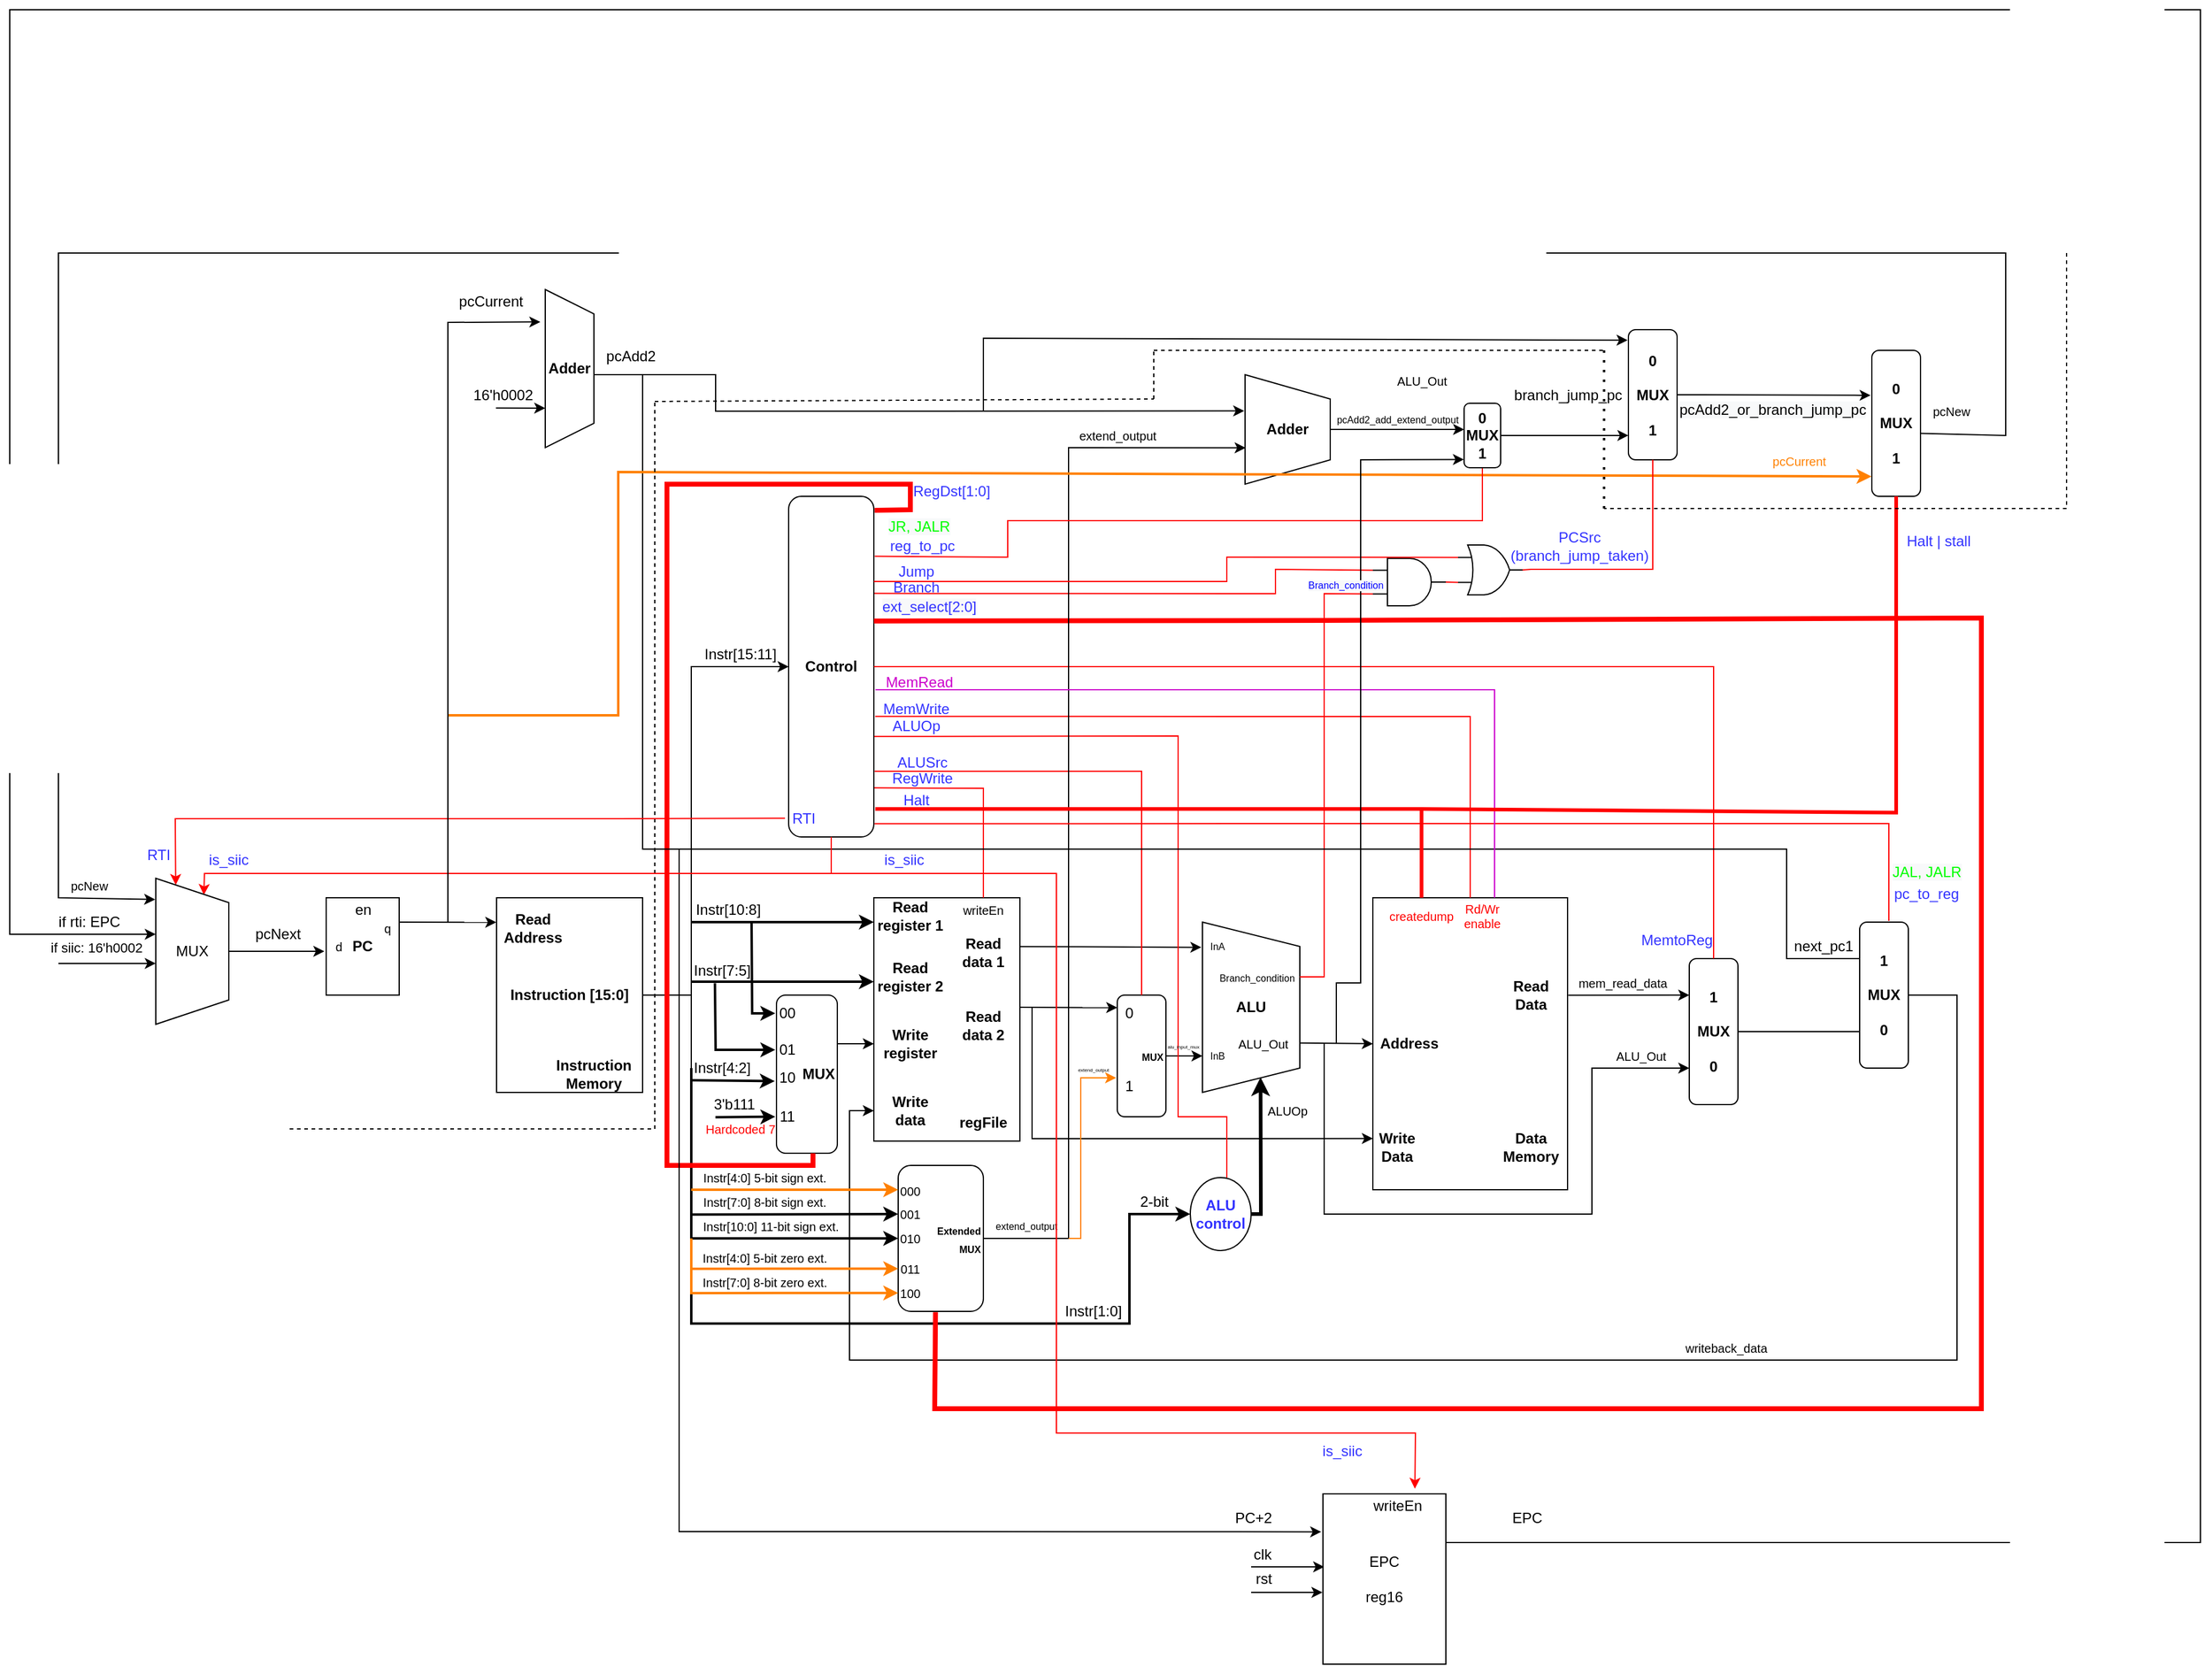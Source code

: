 <mxfile version="17.5.0" type="github">
  <diagram id="hqRiYopjJ3fhep-TcIhG" name="Page-1">
    <mxGraphModel dx="3432" dy="3529" grid="1" gridSize="10" guides="1" tooltips="1" connect="1" arrows="1" fold="1" page="1" pageScale="1" pageWidth="1654" pageHeight="2336" math="0" shadow="0">
      <root>
        <mxCell id="0" />
        <mxCell id="1" parent="0" />
        <mxCell id="qM5BzymKofZII1lBp1W7-1" value="&lt;b&gt;PC&lt;/b&gt;" style="rounded=0;whiteSpace=wrap;html=1;" parent="1" vertex="1">
          <mxGeometry x="60" y="530" width="60" height="80" as="geometry" />
        </mxCell>
        <mxCell id="qM5BzymKofZII1lBp1W7-2" value="&lt;b&gt;Instruction [15:0]&lt;/b&gt;" style="rounded=0;whiteSpace=wrap;html=1;" parent="1" vertex="1">
          <mxGeometry x="200" y="530" width="120" height="160" as="geometry" />
        </mxCell>
        <mxCell id="qM5BzymKofZII1lBp1W7-3" value="&lt;b&gt;Read Address&lt;/b&gt;" style="text;html=1;strokeColor=none;fillColor=none;align=center;verticalAlign=middle;whiteSpace=wrap;rounded=0;" parent="1" vertex="1">
          <mxGeometry x="200" y="540" width="60" height="30" as="geometry" />
        </mxCell>
        <mxCell id="qM5BzymKofZII1lBp1W7-4" value="" style="endArrow=classic;html=1;rounded=0;exitX=1;exitY=0.25;exitDx=0;exitDy=0;entryX=-0.002;entryY=0.126;entryDx=0;entryDy=0;entryPerimeter=0;" parent="1" source="qM5BzymKofZII1lBp1W7-1" target="qM5BzymKofZII1lBp1W7-2" edge="1">
          <mxGeometry width="50" height="50" relative="1" as="geometry">
            <mxPoint x="160" y="520" as="sourcePoint" />
            <mxPoint x="210" y="470" as="targetPoint" />
          </mxGeometry>
        </mxCell>
        <mxCell id="qM5BzymKofZII1lBp1W7-5" value="&lt;b&gt;Adder&lt;/b&gt;" style="shape=trapezoid;perimeter=trapezoidPerimeter;whiteSpace=wrap;html=1;fixedSize=1;direction=south;" parent="1" vertex="1">
          <mxGeometry x="240" y="30" width="40" height="130" as="geometry" />
        </mxCell>
        <mxCell id="qM5BzymKofZII1lBp1W7-7" value="" style="endArrow=classic;html=1;rounded=0;entryX=0.75;entryY=1;entryDx=0;entryDy=0;exitX=0.974;exitY=0.371;exitDx=0;exitDy=0;exitPerimeter=0;" parent="1" target="qM5BzymKofZII1lBp1W7-5" edge="1">
          <mxGeometry width="50" height="50" relative="1" as="geometry">
            <mxPoint x="199.48" y="127.42" as="sourcePoint" />
            <mxPoint x="240" y="90" as="targetPoint" />
          </mxGeometry>
        </mxCell>
        <mxCell id="MyGf08Exmg5tDNtChvb7-2" value="" style="edgeStyle=orthogonalEdgeStyle;rounded=0;orthogonalLoop=1;jettySize=auto;html=1;" parent="1" source="qM5BzymKofZII1lBp1W7-8" target="qM5BzymKofZII1lBp1W7-171" edge="1">
          <mxGeometry relative="1" as="geometry">
            <Array as="points">
              <mxPoint x="990" y="145" />
              <mxPoint x="990" y="145" />
            </Array>
          </mxGeometry>
        </mxCell>
        <mxCell id="qM5BzymKofZII1lBp1W7-8" value="&lt;b&gt;Adder&lt;/b&gt;" style="shape=trapezoid;perimeter=trapezoidPerimeter;whiteSpace=wrap;html=1;fixedSize=1;direction=south;" parent="1" vertex="1">
          <mxGeometry x="815" y="100" width="70" height="90" as="geometry" />
        </mxCell>
        <mxCell id="qM5BzymKofZII1lBp1W7-9" value="" style="rounded=0;whiteSpace=wrap;html=1;" parent="1" vertex="1">
          <mxGeometry x="510" y="530" width="120" height="200" as="geometry" />
        </mxCell>
        <mxCell id="qM5BzymKofZII1lBp1W7-10" value="" style="edgeStyle=orthogonalEdgeStyle;rounded=0;orthogonalLoop=1;jettySize=auto;html=1;" parent="1" source="qM5BzymKofZII1lBp1W7-11" edge="1">
          <mxGeometry relative="1" as="geometry">
            <mxPoint x="510" y="650" as="targetPoint" />
            <Array as="points">
              <mxPoint x="510" y="650" />
              <mxPoint x="510" y="650" />
            </Array>
          </mxGeometry>
        </mxCell>
        <mxCell id="qM5BzymKofZII1lBp1W7-11" value="&lt;b&gt;MUX&lt;/b&gt;" style="rounded=1;whiteSpace=wrap;html=1;align=right;" parent="1" vertex="1">
          <mxGeometry x="430" y="610" width="50" height="130" as="geometry" />
        </mxCell>
        <mxCell id="qM5BzymKofZII1lBp1W7-12" value="&lt;b&gt;Read&lt;br&gt;register 1&lt;/b&gt;" style="text;html=1;strokeColor=none;fillColor=none;align=center;verticalAlign=middle;whiteSpace=wrap;rounded=0;" parent="1" vertex="1">
          <mxGeometry x="510" y="530" width="60" height="30" as="geometry" />
        </mxCell>
        <mxCell id="qM5BzymKofZII1lBp1W7-13" value="&lt;b&gt;Read&lt;br&gt;register 2&lt;/b&gt;" style="text;html=1;strokeColor=none;fillColor=none;align=center;verticalAlign=middle;whiteSpace=wrap;rounded=0;" parent="1" vertex="1">
          <mxGeometry x="510" y="580" width="60" height="30" as="geometry" />
        </mxCell>
        <mxCell id="qM5BzymKofZII1lBp1W7-14" value="&lt;b&gt;Write&lt;br&gt;register&lt;/b&gt;" style="text;html=1;strokeColor=none;fillColor=none;align=center;verticalAlign=middle;whiteSpace=wrap;rounded=0;" parent="1" vertex="1">
          <mxGeometry x="510" y="635" width="60" height="30" as="geometry" />
        </mxCell>
        <mxCell id="qM5BzymKofZII1lBp1W7-15" value="&lt;b&gt;Write&lt;br&gt;data&lt;/b&gt;" style="text;html=1;strokeColor=none;fillColor=none;align=center;verticalAlign=middle;whiteSpace=wrap;rounded=0;" parent="1" vertex="1">
          <mxGeometry x="510" y="690" width="60" height="30" as="geometry" />
        </mxCell>
        <mxCell id="qM5BzymKofZII1lBp1W7-16" value="&lt;b&gt;Read&lt;br&gt;data 1&lt;/b&gt;" style="text;html=1;strokeColor=none;fillColor=none;align=center;verticalAlign=middle;whiteSpace=wrap;rounded=0;" parent="1" vertex="1">
          <mxGeometry x="570" y="560" width="60" height="30" as="geometry" />
        </mxCell>
        <mxCell id="qM5BzymKofZII1lBp1W7-17" value="&lt;b&gt;Read&lt;br&gt;data 2&lt;/b&gt;" style="text;html=1;strokeColor=none;fillColor=none;align=center;verticalAlign=middle;whiteSpace=wrap;rounded=0;" parent="1" vertex="1">
          <mxGeometry x="570" y="620" width="60" height="30" as="geometry" />
        </mxCell>
        <mxCell id="qM5BzymKofZII1lBp1W7-18" value="" style="endArrow=classic;html=1;rounded=0;strokeWidth=2;" parent="1" edge="1">
          <mxGeometry width="50" height="50" relative="1" as="geometry">
            <mxPoint x="360" y="599" as="sourcePoint" />
            <mxPoint x="510" y="599" as="targetPoint" />
          </mxGeometry>
        </mxCell>
        <mxCell id="qM5BzymKofZII1lBp1W7-19" value="" style="endArrow=classic;html=1;rounded=0;strokeWidth=2;" parent="1" edge="1">
          <mxGeometry width="50" height="50" relative="1" as="geometry">
            <mxPoint x="360" y="550" as="sourcePoint" />
            <mxPoint x="510" y="550" as="targetPoint" />
          </mxGeometry>
        </mxCell>
        <mxCell id="qM5BzymKofZII1lBp1W7-20" value="" style="endArrow=classic;html=1;rounded=0;exitX=0.407;exitY=1.011;exitDx=0;exitDy=0;exitPerimeter=0;entryX=0;entryY=0.5;entryDx=0;entryDy=0;strokeWidth=2;" parent="1" source="qM5BzymKofZII1lBp1W7-57" target="qM5BzymKofZII1lBp1W7-87" edge="1">
          <mxGeometry width="50" height="50" relative="1" as="geometry">
            <mxPoint x="381.02" y="599.16" as="sourcePoint" />
            <mxPoint x="420" y="623" as="targetPoint" />
            <Array as="points">
              <mxPoint x="380" y="655" />
            </Array>
          </mxGeometry>
        </mxCell>
        <mxCell id="qM5BzymKofZII1lBp1W7-21" value="" style="endArrow=classic;html=1;rounded=0;entryX=-0.023;entryY=0.629;entryDx=0;entryDy=0;strokeWidth=2;entryPerimeter=0;" parent="1" target="qM5BzymKofZII1lBp1W7-88" edge="1">
          <mxGeometry width="50" height="50" relative="1" as="geometry">
            <mxPoint x="360" y="680" as="sourcePoint" />
            <mxPoint x="420" y="656" as="targetPoint" />
          </mxGeometry>
        </mxCell>
        <mxCell id="qM5BzymKofZII1lBp1W7-23" value="&lt;b&gt;0&lt;br&gt;&lt;br&gt;MUX&lt;br&gt;&lt;br&gt;1&lt;/b&gt;" style="rounded=1;whiteSpace=wrap;html=1;" parent="1" vertex="1">
          <mxGeometry x="1130" y="63" width="40" height="107" as="geometry" />
        </mxCell>
        <mxCell id="qM5BzymKofZII1lBp1W7-24" value="" style="endArrow=classic;html=1;rounded=0;entryX=-0.017;entryY=0.081;entryDx=0;entryDy=0;entryPerimeter=0;" parent="1" target="qM5BzymKofZII1lBp1W7-23" edge="1">
          <mxGeometry width="50" height="50" relative="1" as="geometry">
            <mxPoint x="600" y="130" as="sourcePoint" />
            <mxPoint x="950" y="90" as="targetPoint" />
            <Array as="points">
              <mxPoint x="600" y="70" />
            </Array>
          </mxGeometry>
        </mxCell>
        <mxCell id="qM5BzymKofZII1lBp1W7-26" value="" style="endArrow=none;html=1;rounded=0;" parent="1" edge="1">
          <mxGeometry width="50" height="50" relative="1" as="geometry">
            <mxPoint x="360" y="670" as="sourcePoint" />
            <mxPoint x="360" y="550" as="targetPoint" />
          </mxGeometry>
        </mxCell>
        <mxCell id="qM5BzymKofZII1lBp1W7-27" value="" style="endArrow=none;html=1;rounded=0;exitX=1;exitY=0.5;exitDx=0;exitDy=0;" parent="1" source="qM5BzymKofZII1lBp1W7-2" edge="1">
          <mxGeometry width="50" height="50" relative="1" as="geometry">
            <mxPoint x="330" y="760" as="sourcePoint" />
            <mxPoint x="360" y="610" as="targetPoint" />
          </mxGeometry>
        </mxCell>
        <mxCell id="qM5BzymKofZII1lBp1W7-28" value="" style="endArrow=classic;html=1;rounded=0;entryX=0;entryY=0.5;entryDx=0;entryDy=0;strokeWidth=2;" parent="1" target="qM5BzymKofZII1lBp1W7-84" edge="1">
          <mxGeometry width="50" height="50" relative="1" as="geometry">
            <mxPoint x="360" y="670" as="sourcePoint" />
            <mxPoint x="536.99" y="789.9" as="targetPoint" />
            <Array as="points">
              <mxPoint x="360" y="810" />
            </Array>
          </mxGeometry>
        </mxCell>
        <mxCell id="qM5BzymKofZII1lBp1W7-29" value="" style="edgeStyle=orthogonalEdgeStyle;rounded=0;orthogonalLoop=1;jettySize=auto;html=1;" parent="1" source="qM5BzymKofZII1lBp1W7-30" target="qM5BzymKofZII1lBp1W7-31" edge="1">
          <mxGeometry relative="1" as="geometry">
            <Array as="points">
              <mxPoint x="750" y="655" />
              <mxPoint x="750" y="655" />
            </Array>
          </mxGeometry>
        </mxCell>
        <mxCell id="qM5BzymKofZII1lBp1W7-30" value="&lt;div&gt;&lt;b&gt;&lt;font style=&quot;font-size: 8px&quot;&gt;MUX&lt;/font&gt;&lt;/b&gt;&lt;/div&gt;" style="rounded=1;whiteSpace=wrap;html=1;align=right;" parent="1" vertex="1">
          <mxGeometry x="710" y="610" width="40" height="100" as="geometry" />
        </mxCell>
        <mxCell id="qM5BzymKofZII1lBp1W7-31" value="&lt;b&gt;ALU&lt;/b&gt;" style="shape=trapezoid;perimeter=trapezoidPerimeter;whiteSpace=wrap;html=1;fixedSize=1;direction=south;" parent="1" vertex="1">
          <mxGeometry x="780" y="550" width="80" height="140" as="geometry" />
        </mxCell>
        <mxCell id="qM5BzymKofZII1lBp1W7-32" value="" style="endArrow=classic;html=1;rounded=0;exitX=1.006;exitY=0.303;exitDx=0;exitDy=0;exitPerimeter=0;entryX=0.148;entryY=1.011;entryDx=0;entryDy=0;entryPerimeter=0;" parent="1" target="qM5BzymKofZII1lBp1W7-31" edge="1">
          <mxGeometry width="50" height="50" relative="1" as="geometry">
            <mxPoint x="630.36" y="570.09" as="sourcePoint" />
            <mxPoint x="758" y="570" as="targetPoint" />
          </mxGeometry>
        </mxCell>
        <mxCell id="qM5BzymKofZII1lBp1W7-33" value="" style="endArrow=classic;html=1;rounded=0;entryX=0;entryY=0.103;entryDx=0;entryDy=0;exitX=1;exitY=0;exitDx=0;exitDy=0;entryPerimeter=0;" parent="1" source="qM5BzymKofZII1lBp1W7-17" target="qM5BzymKofZII1lBp1W7-30" edge="1">
          <mxGeometry width="50" height="50" relative="1" as="geometry">
            <mxPoint x="550" y="610" as="sourcePoint" />
            <mxPoint x="600" y="560" as="targetPoint" />
          </mxGeometry>
        </mxCell>
        <mxCell id="qM5BzymKofZII1lBp1W7-34" value="" style="rounded=0;whiteSpace=wrap;html=1;" parent="1" vertex="1">
          <mxGeometry x="920" y="530" width="160" height="240" as="geometry" />
        </mxCell>
        <mxCell id="qM5BzymKofZII1lBp1W7-35" value="" style="endArrow=classic;html=1;rounded=0;entryX=0;entryY=0.5;entryDx=0;entryDy=0;exitX=0.71;exitY=-0.004;exitDx=0;exitDy=0;exitPerimeter=0;" parent="1" source="qM5BzymKofZII1lBp1W7-31" target="qM5BzymKofZII1lBp1W7-34" edge="1">
          <mxGeometry width="50" height="50" relative="1" as="geometry">
            <mxPoint x="810" y="800" as="sourcePoint" />
            <mxPoint x="860" y="750" as="targetPoint" />
          </mxGeometry>
        </mxCell>
        <mxCell id="qM5BzymKofZII1lBp1W7-36" value="" style="endArrow=classic;html=1;rounded=0;entryX=0;entryY=0.833;entryDx=0;entryDy=0;entryPerimeter=0;" parent="1" edge="1">
          <mxGeometry width="50" height="50" relative="1" as="geometry">
            <mxPoint x="640" y="620" as="sourcePoint" />
            <mxPoint x="920" y="727.92" as="targetPoint" />
            <Array as="points">
              <mxPoint x="640" y="728" />
            </Array>
          </mxGeometry>
        </mxCell>
        <mxCell id="qM5BzymKofZII1lBp1W7-37" value="&lt;b&gt;1&lt;br&gt;&lt;br&gt;MUX&lt;br&gt;&lt;br&gt;0&lt;/b&gt;" style="rounded=1;whiteSpace=wrap;html=1;" parent="1" vertex="1">
          <mxGeometry x="1180" y="580" width="40" height="120" as="geometry" />
        </mxCell>
        <mxCell id="qM5BzymKofZII1lBp1W7-38" value="" style="endArrow=classic;html=1;rounded=0;exitX=1.004;exitY=0.334;exitDx=0;exitDy=0;exitPerimeter=0;entryX=0;entryY=0.25;entryDx=0;entryDy=0;" parent="1" source="qM5BzymKofZII1lBp1W7-34" target="qM5BzymKofZII1lBp1W7-37" edge="1">
          <mxGeometry width="50" height="50" relative="1" as="geometry">
            <mxPoint x="1110" y="570" as="sourcePoint" />
            <mxPoint x="1160" y="520" as="targetPoint" />
          </mxGeometry>
        </mxCell>
        <mxCell id="qM5BzymKofZII1lBp1W7-39" value="" style="endArrow=classic;html=1;rounded=0;entryX=0;entryY=0.75;entryDx=0;entryDy=0;" parent="1" target="qM5BzymKofZII1lBp1W7-37" edge="1">
          <mxGeometry width="50" height="50" relative="1" as="geometry">
            <mxPoint x="880" y="650" as="sourcePoint" />
            <mxPoint x="1120.0" y="670" as="targetPoint" />
            <Array as="points">
              <mxPoint x="880" y="790" />
              <mxPoint x="1100" y="790" />
              <mxPoint x="1100" y="670" />
            </Array>
          </mxGeometry>
        </mxCell>
        <mxCell id="qM5BzymKofZII1lBp1W7-40" value="&lt;font color=&quot;#3333ff&quot;&gt;&lt;b&gt;ALU&lt;br&gt;control&lt;/b&gt;&lt;/font&gt;" style="ellipse;whiteSpace=wrap;html=1;" parent="1" vertex="1">
          <mxGeometry x="770" y="760" width="50" height="60" as="geometry" />
        </mxCell>
        <mxCell id="qM5BzymKofZII1lBp1W7-41" value="" style="endArrow=classic;html=1;rounded=0;entryX=0;entryY=0.5;entryDx=0;entryDy=0;strokeWidth=2;" parent="1" target="qM5BzymKofZII1lBp1W7-40" edge="1">
          <mxGeometry width="50" height="50" relative="1" as="geometry">
            <mxPoint x="360" y="860" as="sourcePoint" />
            <mxPoint x="590" y="840" as="targetPoint" />
            <Array as="points">
              <mxPoint x="360" y="850" />
              <mxPoint x="360" y="880" />
              <mxPoint x="720" y="880" />
              <mxPoint x="720" y="790" />
            </Array>
          </mxGeometry>
        </mxCell>
        <mxCell id="qM5BzymKofZII1lBp1W7-42" value="" style="endArrow=classic;html=1;rounded=0;exitX=1;exitY=0.5;exitDx=0;exitDy=0;entryX=0.911;entryY=0.403;entryDx=0;entryDy=0;entryPerimeter=0;strokeWidth=3;" parent="1" source="qM5BzymKofZII1lBp1W7-40" target="qM5BzymKofZII1lBp1W7-31" edge="1">
          <mxGeometry width="50" height="50" relative="1" as="geometry">
            <mxPoint x="800" y="900" as="sourcePoint" />
            <mxPoint x="850" y="850" as="targetPoint" />
            <Array as="points">
              <mxPoint x="828" y="790" />
            </Array>
          </mxGeometry>
        </mxCell>
        <mxCell id="qM5BzymKofZII1lBp1W7-43" value="&lt;b&gt;regFile&lt;/b&gt;" style="text;html=1;strokeColor=none;fillColor=none;align=center;verticalAlign=middle;whiteSpace=wrap;rounded=0;" parent="1" vertex="1">
          <mxGeometry x="570" y="700" width="60" height="30" as="geometry" />
        </mxCell>
        <mxCell id="qM5BzymKofZII1lBp1W7-44" value="&lt;font color=&quot;#3333ff&quot;&gt;RegDst[1:0]&lt;/font&gt;" style="text;html=1;strokeColor=none;fillColor=none;align=center;verticalAlign=middle;whiteSpace=wrap;rounded=0;" parent="1" vertex="1">
          <mxGeometry x="544" y="181" width="60" height="30" as="geometry" />
        </mxCell>
        <mxCell id="qM5BzymKofZII1lBp1W7-45" value="&lt;font color=&quot;#3333ff&quot;&gt;MemtoReg&lt;/font&gt;" style="text;html=1;strokeColor=none;fillColor=none;align=center;verticalAlign=middle;whiteSpace=wrap;rounded=0;" parent="1" vertex="1">
          <mxGeometry x="1140" y="550" width="60" height="30" as="geometry" />
        </mxCell>
        <mxCell id="qM5BzymKofZII1lBp1W7-46" value="" style="endArrow=classic;html=1;rounded=0;fontColor=#3333FF;entryX=0;entryY=0.5;entryDx=0;entryDy=0;exitX=1;exitY=0.5;exitDx=0;exitDy=0;" parent="1" source="qM5BzymKofZII1lBp1W7-93" target="qM5BzymKofZII1lBp1W7-15" edge="1">
          <mxGeometry width="50" height="50" relative="1" as="geometry">
            <mxPoint x="410" y="950" as="sourcePoint" />
            <mxPoint x="460" y="900" as="targetPoint" />
            <Array as="points">
              <mxPoint x="1400" y="610" />
              <mxPoint x="1400" y="910" />
              <mxPoint x="840" y="910" />
              <mxPoint x="490" y="910" />
              <mxPoint x="490" y="705" />
            </Array>
          </mxGeometry>
        </mxCell>
        <mxCell id="qM5BzymKofZII1lBp1W7-47" value="&lt;font color=&quot;#000000&quot;&gt;&lt;font style=&quot;font-size: 8px&quot;&gt;Branch_condition&lt;/font&gt;&lt;br&gt;&lt;/font&gt;" style="text;html=1;strokeColor=none;fillColor=none;align=center;verticalAlign=middle;whiteSpace=wrap;rounded=0;fontColor=#3333FF;" parent="1" vertex="1">
          <mxGeometry x="790" y="580" width="70" height="30" as="geometry" />
        </mxCell>
        <mxCell id="qM5BzymKofZII1lBp1W7-48" value="&lt;font color=&quot;#000000&quot;&gt;&lt;font style=&quot;font-size: 10px&quot;&gt;ALU_Out&lt;/font&gt;&lt;br&gt;&lt;/font&gt;" style="text;html=1;strokeColor=none;fillColor=none;align=center;verticalAlign=middle;whiteSpace=wrap;rounded=0;fontColor=#3333FF;" parent="1" vertex="1">
          <mxGeometry x="810" y="635" width="40" height="30" as="geometry" />
        </mxCell>
        <mxCell id="qM5BzymKofZII1lBp1W7-49" value="&lt;font color=&quot;#000000&quot;&gt;&lt;b&gt;Address&lt;/b&gt;&lt;br&gt;&lt;/font&gt;" style="text;html=1;strokeColor=none;fillColor=none;align=center;verticalAlign=middle;whiteSpace=wrap;rounded=0;fontColor=#3333FF;" parent="1" vertex="1">
          <mxGeometry x="920" y="635" width="60" height="30" as="geometry" />
        </mxCell>
        <mxCell id="qM5BzymKofZII1lBp1W7-50" value="&lt;b&gt;Data&lt;br&gt;Memory&lt;/b&gt;" style="text;html=1;strokeColor=none;fillColor=none;align=center;verticalAlign=middle;whiteSpace=wrap;rounded=0;fontColor=#000000;" parent="1" vertex="1">
          <mxGeometry x="1020" y="720" width="60" height="30" as="geometry" />
        </mxCell>
        <mxCell id="qM5BzymKofZII1lBp1W7-51" value="&lt;b&gt;Instruction&lt;br&gt;Memory&lt;/b&gt;" style="text;html=1;strokeColor=none;fillColor=none;align=center;verticalAlign=middle;whiteSpace=wrap;rounded=0;fontColor=#000000;" parent="1" vertex="1">
          <mxGeometry x="250" y="660" width="60" height="30" as="geometry" />
        </mxCell>
        <mxCell id="qM5BzymKofZII1lBp1W7-52" value="&lt;font color=&quot;#000000&quot;&gt;&lt;b&gt;Read&lt;br&gt;Data&lt;/b&gt;&lt;br&gt;&lt;/font&gt;" style="text;html=1;strokeColor=none;fillColor=none;align=center;verticalAlign=middle;whiteSpace=wrap;rounded=0;fontColor=#3333FF;" parent="1" vertex="1">
          <mxGeometry x="1020" y="595" width="60" height="30" as="geometry" />
        </mxCell>
        <mxCell id="qM5BzymKofZII1lBp1W7-53" value="&lt;font color=&quot;#000000&quot;&gt;&lt;b&gt;Write&lt;br&gt;Data&lt;/b&gt;&lt;br&gt;&lt;/font&gt;" style="text;html=1;strokeColor=none;fillColor=none;align=center;verticalAlign=middle;whiteSpace=wrap;rounded=0;fontColor=#3333FF;" parent="1" vertex="1">
          <mxGeometry x="910" y="720" width="60" height="30" as="geometry" />
        </mxCell>
        <mxCell id="qM5BzymKofZII1lBp1W7-54" value="Instr[15:11]" style="text;html=1;align=center;verticalAlign=middle;resizable=0;points=[];autosize=1;strokeColor=none;fillColor=none;" parent="1" vertex="1">
          <mxGeometry x="365" y="320" width="70" height="20" as="geometry" />
        </mxCell>
        <mxCell id="qM5BzymKofZII1lBp1W7-55" value="" style="endArrow=classic;html=1;rounded=0;entryX=0;entryY=0.5;entryDx=0;entryDy=0;" parent="1" target="qM5BzymKofZII1lBp1W7-63" edge="1">
          <mxGeometry width="50" height="50" relative="1" as="geometry">
            <mxPoint x="360" y="550" as="sourcePoint" />
            <mxPoint x="460.0" y="340" as="targetPoint" />
            <Array as="points">
              <mxPoint x="360" y="340" />
            </Array>
          </mxGeometry>
        </mxCell>
        <mxCell id="qM5BzymKofZII1lBp1W7-56" value="Instr[10:8]" style="text;html=1;align=center;verticalAlign=middle;resizable=0;points=[];autosize=1;strokeColor=none;fillColor=none;" parent="1" vertex="1">
          <mxGeometry x="355" y="530" width="70" height="20" as="geometry" />
        </mxCell>
        <mxCell id="qM5BzymKofZII1lBp1W7-57" value="Instr[7:5]" style="text;html=1;align=center;verticalAlign=middle;resizable=0;points=[];autosize=1;strokeColor=none;fillColor=none;" parent="1" vertex="1">
          <mxGeometry x="355" y="580" width="60" height="20" as="geometry" />
        </mxCell>
        <mxCell id="qM5BzymKofZII1lBp1W7-58" value="Instr[4:2]" style="text;html=1;align=center;verticalAlign=middle;resizable=0;points=[];autosize=1;strokeColor=none;fillColor=none;" parent="1" vertex="1">
          <mxGeometry x="355" y="660" width="60" height="20" as="geometry" />
        </mxCell>
        <mxCell id="qM5BzymKofZII1lBp1W7-59" value="&lt;font style=&quot;font-size: 10px&quot;&gt;Instr[10:0] 11-bit sign ext.&lt;/font&gt;" style="text;html=1;align=center;verticalAlign=middle;resizable=0;points=[];autosize=1;strokeColor=none;fillColor=none;" parent="1" vertex="1">
          <mxGeometry x="360" y="790" width="130" height="20" as="geometry" />
        </mxCell>
        <mxCell id="qM5BzymKofZII1lBp1W7-60" value="" style="verticalLabelPosition=bottom;shadow=0;dashed=0;align=center;html=1;verticalAlign=top;shape=mxgraph.electrical.logic_gates.logic_gate;operation=and;" parent="1" vertex="1">
          <mxGeometry x="920" y="251" width="60" height="39" as="geometry" />
        </mxCell>
        <mxCell id="qM5BzymKofZII1lBp1W7-61" value="" style="endArrow=none;html=1;rounded=0;exitX=1;exitY=0.5;exitDx=0;exitDy=0;strokeColor=#FF0000;entryX=0;entryY=0.75;entryDx=0;entryDy=0;entryPerimeter=0;" parent="1" source="qM5BzymKofZII1lBp1W7-47" target="qM5BzymKofZII1lBp1W7-60" edge="1">
          <mxGeometry width="50" height="50" relative="1" as="geometry">
            <mxPoint x="850" y="320" as="sourcePoint" />
            <mxPoint x="890" y="263" as="targetPoint" />
            <Array as="points">
              <mxPoint x="880" y="595" />
              <mxPoint x="880" y="280" />
            </Array>
          </mxGeometry>
        </mxCell>
        <mxCell id="qM5BzymKofZII1lBp1W7-62" value="" style="endArrow=none;html=1;rounded=0;strokeColor=#FF0000;entryX=0;entryY=0.25;entryDx=0;entryDy=0;entryPerimeter=0;exitX=0.999;exitY=0.285;exitDx=0;exitDy=0;exitPerimeter=0;" parent="1" source="qM5BzymKofZII1lBp1W7-63" target="qM5BzymKofZII1lBp1W7-60" edge="1">
          <mxGeometry width="50" height="50" relative="1" as="geometry">
            <mxPoint x="510" y="243" as="sourcePoint" />
            <mxPoint x="810" y="270" as="targetPoint" />
            <Array as="points">
              <mxPoint x="840" y="280" />
              <mxPoint x="840" y="260" />
            </Array>
          </mxGeometry>
        </mxCell>
        <mxCell id="qM5BzymKofZII1lBp1W7-63" value="&lt;b&gt;Control&lt;/b&gt;" style="rounded=1;whiteSpace=wrap;html=1;" parent="1" vertex="1">
          <mxGeometry x="440" y="200" width="70" height="280" as="geometry" />
        </mxCell>
        <mxCell id="qM5BzymKofZII1lBp1W7-64" value="&lt;font color=&quot;#3333ff&quot;&gt;Branch&lt;/font&gt;" style="text;html=1;strokeColor=none;fillColor=none;align=center;verticalAlign=middle;whiteSpace=wrap;rounded=0;" parent="1" vertex="1">
          <mxGeometry x="515" y="265" width="60" height="20" as="geometry" />
        </mxCell>
        <mxCell id="qM5BzymKofZII1lBp1W7-65" value="&lt;font&gt;MemRead&lt;/font&gt;" style="text;html=1;strokeColor=none;fillColor=none;align=center;verticalAlign=middle;whiteSpace=wrap;rounded=0;fontColor=#CC00CC;" parent="1" vertex="1">
          <mxGeometry x="515" y="338" width="65" height="30" as="geometry" />
        </mxCell>
        <mxCell id="qM5BzymKofZII1lBp1W7-66" value="&lt;font color=&quot;#3333ff&quot;&gt;ALUOp&lt;/font&gt;" style="text;html=1;strokeColor=none;fillColor=none;align=center;verticalAlign=middle;whiteSpace=wrap;rounded=0;" parent="1" vertex="1">
          <mxGeometry x="515" y="374" width="60" height="30" as="geometry" />
        </mxCell>
        <mxCell id="qM5BzymKofZII1lBp1W7-67" value="" style="endArrow=none;html=1;rounded=0;strokeColor=#FF0000;exitX=1.005;exitY=0.705;exitDx=0;exitDy=0;exitPerimeter=0;" parent="1" source="qM5BzymKofZII1lBp1W7-63" edge="1">
          <mxGeometry width="50" height="50" relative="1" as="geometry">
            <mxPoint x="570" y="420" as="sourcePoint" />
            <mxPoint x="800" y="760" as="targetPoint" />
            <Array as="points">
              <mxPoint x="760" y="397" />
              <mxPoint x="760" y="710" />
              <mxPoint x="800" y="710" />
              <mxPoint x="800" y="750" />
            </Array>
          </mxGeometry>
        </mxCell>
        <mxCell id="qM5BzymKofZII1lBp1W7-68" value="&lt;font color=&quot;#3333ff&quot;&gt;MemWrite&lt;/font&gt;" style="text;html=1;strokeColor=none;fillColor=none;align=center;verticalAlign=middle;whiteSpace=wrap;rounded=0;" parent="1" vertex="1">
          <mxGeometry x="515" y="360" width="60" height="30" as="geometry" />
        </mxCell>
        <mxCell id="qM5BzymKofZII1lBp1W7-69" value="" style="endArrow=none;html=1;rounded=0;strokeColor=#FF0000;entryX=0.5;entryY=0;entryDx=0;entryDy=0;exitX=1.016;exitY=0.646;exitDx=0;exitDy=0;exitPerimeter=0;" parent="1" source="qM5BzymKofZII1lBp1W7-63" target="qM5BzymKofZII1lBp1W7-34" edge="1">
          <mxGeometry width="50" height="50" relative="1" as="geometry">
            <mxPoint x="530" y="370" as="sourcePoint" />
            <mxPoint x="970" y="370" as="targetPoint" />
            <Array as="points">
              <mxPoint x="1000" y="381" />
            </Array>
          </mxGeometry>
        </mxCell>
        <mxCell id="qM5BzymKofZII1lBp1W7-70" value="&lt;font color=&quot;#3333ff&quot;&gt;ALUSrc&lt;/font&gt;" style="text;html=1;strokeColor=none;fillColor=none;align=center;verticalAlign=middle;whiteSpace=wrap;rounded=0;" parent="1" vertex="1">
          <mxGeometry x="520" y="404" width="60" height="30" as="geometry" />
        </mxCell>
        <mxCell id="qM5BzymKofZII1lBp1W7-71" value="" style="endArrow=none;html=1;rounded=0;strokeColor=#FF0000;exitX=1.01;exitY=0.807;exitDx=0;exitDy=0;entryX=0.5;entryY=0;entryDx=0;entryDy=0;strokeWidth=1;exitPerimeter=0;" parent="1" source="qM5BzymKofZII1lBp1W7-63" target="qM5BzymKofZII1lBp1W7-30" edge="1">
          <mxGeometry width="50" height="50" relative="1" as="geometry">
            <mxPoint x="540" y="460" as="sourcePoint" />
            <mxPoint x="590" y="410" as="targetPoint" />
            <Array as="points">
              <mxPoint x="730" y="426" />
            </Array>
          </mxGeometry>
        </mxCell>
        <mxCell id="qM5BzymKofZII1lBp1W7-72" value="" style="endArrow=none;html=1;rounded=0;strokeColor=#FF0000;exitX=1.006;exitY=0.856;exitDx=0;exitDy=0;exitPerimeter=0;entryX=0.75;entryY=0;entryDx=0;entryDy=0;" parent="1" source="qM5BzymKofZII1lBp1W7-63" target="qM5BzymKofZII1lBp1W7-9" edge="1">
          <mxGeometry width="50" height="50" relative="1" as="geometry">
            <mxPoint x="570" y="480" as="sourcePoint" />
            <mxPoint x="620" y="430" as="targetPoint" />
            <Array as="points">
              <mxPoint x="600" y="440" />
              <mxPoint x="600" y="480" />
            </Array>
          </mxGeometry>
        </mxCell>
        <mxCell id="qM5BzymKofZII1lBp1W7-73" value="&lt;font color=&quot;#3333ff&quot;&gt;RegWrite&lt;/font&gt;" style="text;html=1;strokeColor=none;fillColor=none;align=center;verticalAlign=middle;whiteSpace=wrap;rounded=0;" parent="1" vertex="1">
          <mxGeometry x="520" y="417" width="60" height="30" as="geometry" />
        </mxCell>
        <mxCell id="qM5BzymKofZII1lBp1W7-74" value="" style="endArrow=none;html=1;rounded=0;strokeColor=#FF0000;entryX=1.01;entryY=0.041;entryDx=0;entryDy=0;entryPerimeter=0;strokeWidth=4;" parent="1" target="qM5BzymKofZII1lBp1W7-63" edge="1">
          <mxGeometry width="50" height="50" relative="1" as="geometry">
            <mxPoint x="460" y="740" as="sourcePoint" />
            <mxPoint x="370" y="200" as="targetPoint" />
            <Array as="points">
              <mxPoint x="460" y="750" />
              <mxPoint x="340" y="750" />
              <mxPoint x="340" y="190" />
              <mxPoint x="430" y="190" />
              <mxPoint x="540" y="190" />
              <mxPoint x="540" y="211" />
            </Array>
          </mxGeometry>
        </mxCell>
        <mxCell id="qM5BzymKofZII1lBp1W7-75" value="" style="endArrow=none;html=1;rounded=0;strokeColor=#FF0000;exitX=1;exitY=0.5;exitDx=0;exitDy=0;entryX=0.5;entryY=0;entryDx=0;entryDy=0;" parent="1" source="qM5BzymKofZII1lBp1W7-63" target="qM5BzymKofZII1lBp1W7-37" edge="1">
          <mxGeometry width="50" height="50" relative="1" as="geometry">
            <mxPoint x="720" y="350" as="sourcePoint" />
            <mxPoint x="770" y="300" as="targetPoint" />
            <Array as="points">
              <mxPoint x="1200" y="340" />
            </Array>
          </mxGeometry>
        </mxCell>
        <mxCell id="qM5BzymKofZII1lBp1W7-76" value="&lt;font color=&quot;#3333ff&quot;&gt;PCSrc&lt;br&gt;(branch_jump_taken)&lt;br&gt;&lt;/font&gt;" style="text;html=1;strokeColor=none;fillColor=none;align=center;verticalAlign=middle;whiteSpace=wrap;rounded=0;" parent="1" vertex="1">
          <mxGeometry x="1030" y="226" width="120" height="30" as="geometry" />
        </mxCell>
        <mxCell id="qM5BzymKofZII1lBp1W7-77" value="Instr[1:0]" style="text;html=1;align=center;verticalAlign=middle;resizable=0;points=[];autosize=1;strokeColor=none;fillColor=none;" parent="1" vertex="1">
          <mxGeometry x="660" y="860" width="60" height="20" as="geometry" />
        </mxCell>
        <mxCell id="qM5BzymKofZII1lBp1W7-78" value="" style="endArrow=none;html=1;rounded=0;strokeColor=#FF0000;exitX=1.001;exitY=0.366;exitDx=0;exitDy=0;entryX=0.438;entryY=1.005;entryDx=0;entryDy=0;strokeWidth=4;entryPerimeter=0;exitPerimeter=0;" parent="1" source="qM5BzymKofZII1lBp1W7-63" target="qM5BzymKofZII1lBp1W7-82" edge="1">
          <mxGeometry width="50" height="50" relative="1" as="geometry">
            <mxPoint x="512.47" y="260.48" as="sourcePoint" />
            <mxPoint x="562.29" y="850.1" as="targetPoint" />
            <Array as="points">
              <mxPoint x="880" y="302" />
              <mxPoint x="1420" y="300" />
              <mxPoint x="1420" y="950" />
              <mxPoint x="810" y="950" />
              <mxPoint x="560" y="950" />
            </Array>
          </mxGeometry>
        </mxCell>
        <mxCell id="qM5BzymKofZII1lBp1W7-79" value="&lt;span style=&quot;color: rgb(51 , 51 , 255) ; font-family: &amp;#34;helvetica&amp;#34; ; font-size: 12px ; font-style: normal ; font-weight: 400 ; letter-spacing: normal ; text-align: center ; text-indent: 0px ; text-transform: none ; word-spacing: 0px ; background-color: rgb(248 , 249 , 250) ; display: inline ; float: none&quot;&gt;ext_select[2:0]&lt;/span&gt;" style="text;whiteSpace=wrap;html=1;" parent="1" vertex="1">
          <mxGeometry x="515" y="277" width="100" height="28" as="geometry" />
        </mxCell>
        <mxCell id="qM5BzymKofZII1lBp1W7-80" value="" style="endArrow=classic;html=1;rounded=0;strokeColor=#000000;exitX=1;exitY=0.5;exitDx=0;exitDy=0;entryX=0.668;entryY=0.993;entryDx=0;entryDy=0;entryPerimeter=0;" parent="1" source="qM5BzymKofZII1lBp1W7-84" target="qM5BzymKofZII1lBp1W7-8" edge="1">
          <mxGeometry width="50" height="50" relative="1" as="geometry">
            <mxPoint x="599.78" y="835.311" as="sourcePoint" />
            <mxPoint x="740" y="160.0" as="targetPoint" />
            <Array as="points">
              <mxPoint x="670" y="810" />
              <mxPoint x="670" y="160" />
            </Array>
          </mxGeometry>
        </mxCell>
        <mxCell id="qM5BzymKofZII1lBp1W7-81" value="2-bit" style="text;html=1;align=center;verticalAlign=middle;resizable=0;points=[];autosize=1;strokeColor=none;fillColor=none;" parent="1" vertex="1">
          <mxGeometry x="720" y="770" width="40" height="20" as="geometry" />
        </mxCell>
        <mxCell id="qM5BzymKofZII1lBp1W7-82" value="&lt;font style=&quot;font-size: 8px&quot;&gt;&lt;b&gt;Extended&lt;br&gt;MUX&lt;/b&gt;&lt;/font&gt;" style="rounded=1;whiteSpace=wrap;html=1;align=right;" parent="1" vertex="1">
          <mxGeometry x="530" y="750" width="70" height="120" as="geometry" />
        </mxCell>
        <mxCell id="qM5BzymKofZII1lBp1W7-83" value="000" style="text;html=1;strokeColor=none;fillColor=none;align=center;verticalAlign=middle;whiteSpace=wrap;rounded=0;fontSize=10;" parent="1" vertex="1">
          <mxGeometry x="530" y="756" width="20" height="30" as="geometry" />
        </mxCell>
        <mxCell id="qM5BzymKofZII1lBp1W7-84" value="010" style="text;html=1;strokeColor=none;fillColor=none;align=center;verticalAlign=middle;whiteSpace=wrap;rounded=0;fontSize=10;" parent="1" vertex="1">
          <mxGeometry x="530" y="795" width="20" height="30" as="geometry" />
        </mxCell>
        <mxCell id="qM5BzymKofZII1lBp1W7-85" value="&lt;font color=&quot;#3333ff&quot;&gt;Halt&lt;/font&gt;" style="text;html=1;strokeColor=none;fillColor=none;align=center;verticalAlign=middle;whiteSpace=wrap;rounded=0;" parent="1" vertex="1">
          <mxGeometry x="515" y="435" width="60" height="30" as="geometry" />
        </mxCell>
        <mxCell id="qM5BzymKofZII1lBp1W7-86" value="00" style="text;html=1;strokeColor=none;fillColor=none;align=center;verticalAlign=middle;whiteSpace=wrap;rounded=0;" parent="1" vertex="1">
          <mxGeometry x="429" y="610" width="20" height="30" as="geometry" />
        </mxCell>
        <mxCell id="qM5BzymKofZII1lBp1W7-87" value="01" style="text;html=1;strokeColor=none;fillColor=none;align=center;verticalAlign=middle;whiteSpace=wrap;rounded=0;" parent="1" vertex="1">
          <mxGeometry x="429" y="640" width="20" height="30" as="geometry" />
        </mxCell>
        <mxCell id="qM5BzymKofZII1lBp1W7-88" value="10" style="text;html=1;strokeColor=none;fillColor=none;align=center;verticalAlign=middle;whiteSpace=wrap;rounded=0;" parent="1" vertex="1">
          <mxGeometry x="429" y="665" width="20" height="25" as="geometry" />
        </mxCell>
        <mxCell id="qM5BzymKofZII1lBp1W7-89" value="11" style="text;html=1;strokeColor=none;fillColor=none;align=center;verticalAlign=middle;whiteSpace=wrap;rounded=0;" parent="1" vertex="1">
          <mxGeometry x="429" y="695" width="20" height="30" as="geometry" />
        </mxCell>
        <mxCell id="qM5BzymKofZII1lBp1W7-90" value="" style="endArrow=classic;html=1;rounded=0;strokeColor=#000000;strokeWidth=2;exitX=0.779;exitY=1.017;exitDx=0;exitDy=0;exitPerimeter=0;entryX=0;entryY=0.5;entryDx=0;entryDy=0;" parent="1" source="qM5BzymKofZII1lBp1W7-56" target="qM5BzymKofZII1lBp1W7-86" edge="1">
          <mxGeometry width="50" height="50" relative="1" as="geometry">
            <mxPoint x="190" y="790" as="sourcePoint" />
            <mxPoint x="240" y="740" as="targetPoint" />
            <Array as="points">
              <mxPoint x="410" y="625" />
            </Array>
          </mxGeometry>
        </mxCell>
        <mxCell id="qM5BzymKofZII1lBp1W7-91" value="" style="endArrow=classic;html=1;rounded=0;strokeColor=#000000;strokeWidth=2;entryX=0;entryY=0.5;entryDx=0;entryDy=0;exitX=0.197;exitY=1.016;exitDx=0;exitDy=0;exitPerimeter=0;" parent="1" source="qM5BzymKofZII1lBp1W7-101" target="qM5BzymKofZII1lBp1W7-89" edge="1">
          <mxGeometry width="50" height="50" relative="1" as="geometry">
            <mxPoint x="370" y="710" as="sourcePoint" />
            <mxPoint x="250" y="720" as="targetPoint" />
          </mxGeometry>
        </mxCell>
        <mxCell id="qM5BzymKofZII1lBp1W7-92" value="&lt;font color=&quot;#ff0000&quot; style=&quot;font-size: 10px&quot;&gt;Hardcoded 7&lt;/font&gt;" style="text;html=1;align=center;verticalAlign=middle;resizable=0;points=[];autosize=1;strokeColor=none;fillColor=none;" parent="1" vertex="1">
          <mxGeometry x="365" y="710" width="70" height="20" as="geometry" />
        </mxCell>
        <mxCell id="qM5BzymKofZII1lBp1W7-93" value="&lt;b&gt;1&lt;br&gt;&lt;br&gt;MUX&lt;br&gt;&lt;br&gt;0&lt;/b&gt;" style="rounded=1;whiteSpace=wrap;html=1;" parent="1" vertex="1">
          <mxGeometry x="1320" y="550" width="40" height="120" as="geometry" />
        </mxCell>
        <mxCell id="qM5BzymKofZII1lBp1W7-94" value="" style="endArrow=none;html=1;rounded=0;strokeColor=#000000;strokeWidth=1;entryX=0;entryY=0.25;entryDx=0;entryDy=0;" parent="1" target="qM5BzymKofZII1lBp1W7-93" edge="1">
          <mxGeometry width="50" height="50" relative="1" as="geometry">
            <mxPoint x="320" y="100" as="sourcePoint" />
            <mxPoint x="320" y="510" as="targetPoint" />
            <Array as="points">
              <mxPoint x="320" y="490" />
              <mxPoint x="1260" y="490" />
              <mxPoint x="1260" y="580" />
            </Array>
          </mxGeometry>
        </mxCell>
        <mxCell id="qM5BzymKofZII1lBp1W7-95" value="" style="endArrow=none;html=1;rounded=0;strokeColor=#000000;strokeWidth=1;exitX=1;exitY=0.5;exitDx=0;exitDy=0;entryX=0;entryY=0.75;entryDx=0;entryDy=0;" parent="1" source="qM5BzymKofZII1lBp1W7-37" target="qM5BzymKofZII1lBp1W7-93" edge="1">
          <mxGeometry width="50" height="50" relative="1" as="geometry">
            <mxPoint x="1240" y="670" as="sourcePoint" />
            <mxPoint x="1290" y="620" as="targetPoint" />
          </mxGeometry>
        </mxCell>
        <mxCell id="qM5BzymKofZII1lBp1W7-96" value="&lt;font color=&quot;#3333ff&quot;&gt;pc_to_reg&lt;/font&gt;" style="text;html=1;strokeColor=none;fillColor=none;align=center;verticalAlign=middle;whiteSpace=wrap;rounded=0;" parent="1" vertex="1">
          <mxGeometry x="1345" y="514" width="60" height="26" as="geometry" />
        </mxCell>
        <mxCell id="qM5BzymKofZII1lBp1W7-97" value="" style="endArrow=none;html=1;rounded=0;strokeColor=#FF0000;strokeWidth=1;fontColor=#000000;exitX=1.009;exitY=0.961;exitDx=0;exitDy=0;exitPerimeter=0;entryX=0.6;entryY=-0.008;entryDx=0;entryDy=0;entryPerimeter=0;" parent="1" source="qM5BzymKofZII1lBp1W7-63" target="qM5BzymKofZII1lBp1W7-93" edge="1">
          <mxGeometry width="50" height="50" relative="1" as="geometry">
            <mxPoint x="500" y="530" as="sourcePoint" />
            <mxPoint x="550" y="480" as="targetPoint" />
            <Array as="points">
              <mxPoint x="1344" y="469" />
            </Array>
          </mxGeometry>
        </mxCell>
        <mxCell id="qM5BzymKofZII1lBp1W7-98" value="pcAdd2" style="text;html=1;align=center;verticalAlign=middle;resizable=0;points=[];autosize=1;strokeColor=none;fillColor=none;" parent="1" vertex="1">
          <mxGeometry x="280" y="75" width="60" height="20" as="geometry" />
        </mxCell>
        <mxCell id="qM5BzymKofZII1lBp1W7-100" value="&lt;font color=&quot;#3333ff&quot;&gt;Jump&lt;/font&gt;" style="text;html=1;strokeColor=none;fillColor=none;align=center;verticalAlign=middle;whiteSpace=wrap;rounded=0;" parent="1" vertex="1">
          <mxGeometry x="515" y="252" width="60" height="20" as="geometry" />
        </mxCell>
        <mxCell id="qM5BzymKofZII1lBp1W7-101" value="3&#39;b111" style="text;html=1;align=center;verticalAlign=middle;resizable=0;points=[];autosize=1;strokeColor=none;fillColor=none;" parent="1" vertex="1">
          <mxGeometry x="370" y="690" width="50" height="20" as="geometry" />
        </mxCell>
        <mxCell id="qM5BzymKofZII1lBp1W7-102" value="001" style="text;html=1;strokeColor=none;fillColor=none;align=center;verticalAlign=middle;whiteSpace=wrap;rounded=0;fontSize=10;" parent="1" vertex="1">
          <mxGeometry x="530" y="775" width="20" height="30" as="geometry" />
        </mxCell>
        <mxCell id="qM5BzymKofZII1lBp1W7-103" value="011" style="text;html=1;strokeColor=none;fillColor=none;align=center;verticalAlign=middle;whiteSpace=wrap;rounded=0;fontSize=10;" parent="1" vertex="1">
          <mxGeometry x="530" y="820" width="20" height="30" as="geometry" />
        </mxCell>
        <mxCell id="qM5BzymKofZII1lBp1W7-104" value="100" style="text;html=1;strokeColor=none;fillColor=none;align=center;verticalAlign=middle;whiteSpace=wrap;rounded=0;fontSize=10;" parent="1" vertex="1">
          <mxGeometry x="530" y="840" width="20" height="30" as="geometry" />
        </mxCell>
        <mxCell id="qM5BzymKofZII1lBp1W7-105" value="" style="endArrow=classic;html=1;rounded=0;fontSize=8;fontColor=#FF0000;strokeColor=#FF8000;entryX=-0.023;entryY=0.68;entryDx=0;entryDy=0;entryPerimeter=0;" parent="1" target="qM5BzymKofZII1lBp1W7-30" edge="1">
          <mxGeometry width="50" height="50" relative="1" as="geometry">
            <mxPoint x="670" y="810" as="sourcePoint" />
            <mxPoint x="680" y="820" as="targetPoint" />
            <Array as="points">
              <mxPoint x="680" y="810" />
              <mxPoint x="680" y="678" />
            </Array>
          </mxGeometry>
        </mxCell>
        <mxCell id="qM5BzymKofZII1lBp1W7-106" value="0" style="text;html=1;strokeColor=none;fillColor=none;align=center;verticalAlign=middle;whiteSpace=wrap;rounded=0;" parent="1" vertex="1">
          <mxGeometry x="710" y="610" width="20" height="30" as="geometry" />
        </mxCell>
        <mxCell id="qM5BzymKofZII1lBp1W7-107" value="1" style="text;html=1;strokeColor=none;fillColor=none;align=center;verticalAlign=middle;whiteSpace=wrap;rounded=0;" parent="1" vertex="1">
          <mxGeometry x="710" y="670" width="20" height="30" as="geometry" />
        </mxCell>
        <mxCell id="qM5BzymKofZII1lBp1W7-108" value="" style="endArrow=classic;html=1;rounded=0;fontSize=8;fontColor=#000000;strokeColor=#FF8000;strokeWidth=2;entryX=0;entryY=0.5;entryDx=0;entryDy=0;" parent="1" edge="1">
          <mxGeometry width="50" height="50" relative="1" as="geometry">
            <mxPoint x="360" y="770" as="sourcePoint" />
            <mxPoint x="530" y="770" as="targetPoint" />
          </mxGeometry>
        </mxCell>
        <mxCell id="qM5BzymKofZII1lBp1W7-109" value="" style="endArrow=classic;html=1;rounded=0;fontSize=8;fontColor=#000000;strokeColor=#000000;strokeWidth=2;entryX=0;entryY=0.5;entryDx=0;entryDy=0;exitX=0;exitY=1.017;exitDx=0;exitDy=0;exitPerimeter=0;" parent="1" source="qM5BzymKofZII1lBp1W7-110" target="qM5BzymKofZII1lBp1W7-102" edge="1">
          <mxGeometry width="50" height="50" relative="1" as="geometry">
            <mxPoint x="360" y="780" as="sourcePoint" />
            <mxPoint x="270" y="780" as="targetPoint" />
          </mxGeometry>
        </mxCell>
        <mxCell id="qM5BzymKofZII1lBp1W7-110" value="&lt;font style=&quot;font-size: 10px&quot;&gt;Instr[7:0] 8-bit sign ext.&lt;/font&gt;" style="text;html=1;align=center;verticalAlign=middle;resizable=0;points=[];autosize=1;strokeColor=none;fillColor=none;" parent="1" vertex="1">
          <mxGeometry x="360" y="770" width="120" height="20" as="geometry" />
        </mxCell>
        <mxCell id="qM5BzymKofZII1lBp1W7-111" value="&lt;font style=&quot;font-size: 10px&quot;&gt;Instr[4:0] 5-bit sign ext.&lt;/font&gt;" style="text;html=1;align=center;verticalAlign=middle;resizable=0;points=[];autosize=1;strokeColor=none;fillColor=none;" parent="1" vertex="1">
          <mxGeometry x="360" y="750" width="120" height="20" as="geometry" />
        </mxCell>
        <mxCell id="qM5BzymKofZII1lBp1W7-112" value="" style="endArrow=classic;html=1;rounded=0;fontSize=8;fontColor=#000000;strokeColor=#FF8000;strokeWidth=2;entryX=0;entryY=0.5;entryDx=0;entryDy=0;" parent="1" edge="1">
          <mxGeometry width="50" height="50" relative="1" as="geometry">
            <mxPoint x="360" y="810" as="sourcePoint" />
            <mxPoint x="530" y="834.82" as="targetPoint" />
            <Array as="points">
              <mxPoint x="360" y="835" />
            </Array>
          </mxGeometry>
        </mxCell>
        <mxCell id="qM5BzymKofZII1lBp1W7-113" value="" style="endArrow=classic;html=1;rounded=0;fontSize=8;fontColor=#000000;strokeColor=#FF8000;strokeWidth=2;entryX=0;entryY=0.5;entryDx=0;entryDy=0;exitX=0;exitY=0.989;exitDx=0;exitDy=0;exitPerimeter=0;" parent="1" source="qM5BzymKofZII1lBp1W7-114" edge="1">
          <mxGeometry width="50" height="50" relative="1" as="geometry">
            <mxPoint x="360" y="854.82" as="sourcePoint" />
            <mxPoint x="530" y="854.82" as="targetPoint" />
            <Array as="points">
              <mxPoint x="360" y="855" />
            </Array>
          </mxGeometry>
        </mxCell>
        <mxCell id="qM5BzymKofZII1lBp1W7-114" value="&lt;font style=&quot;font-size: 10px&quot;&gt;Instr[4:0] 5-bit zero ext.&lt;/font&gt;" style="text;html=1;align=center;verticalAlign=middle;resizable=0;points=[];autosize=1;strokeColor=none;fillColor=none;" parent="1" vertex="1">
          <mxGeometry x="360" y="816" width="120" height="20" as="geometry" />
        </mxCell>
        <mxCell id="qM5BzymKofZII1lBp1W7-115" value="&lt;font style=&quot;font-size: 10px&quot;&gt;Instr[7:0] 8-bit zero ext.&lt;/font&gt;" style="text;html=1;align=center;verticalAlign=middle;resizable=0;points=[];autosize=1;strokeColor=none;fillColor=none;" parent="1" vertex="1">
          <mxGeometry x="360" y="836" width="120" height="20" as="geometry" />
        </mxCell>
        <mxCell id="qM5BzymKofZII1lBp1W7-116" value="" style="endArrow=none;html=1;rounded=0;fontSize=10;fontColor=#660066;strokeColor=#CC00CC;strokeWidth=1;entryX=1.019;entryY=0.568;entryDx=0;entryDy=0;entryPerimeter=0;exitX=0.625;exitY=0;exitDx=0;exitDy=0;exitPerimeter=0;" parent="1" source="qM5BzymKofZII1lBp1W7-34" target="qM5BzymKofZII1lBp1W7-63" edge="1">
          <mxGeometry width="50" height="50" relative="1" as="geometry">
            <mxPoint x="980" y="320" as="sourcePoint" />
            <mxPoint x="110" y="790" as="targetPoint" />
            <Array as="points">
              <mxPoint x="1020" y="359" />
            </Array>
          </mxGeometry>
        </mxCell>
        <mxCell id="qM5BzymKofZII1lBp1W7-117" value="&lt;font color=&quot;#ff0000&quot;&gt;Rd/Wr enable&lt;/font&gt;" style="text;html=1;strokeColor=none;fillColor=none;align=center;verticalAlign=middle;whiteSpace=wrap;rounded=0;fontSize=10;fontColor=#000000;" parent="1" vertex="1">
          <mxGeometry x="980" y="530" width="60" height="30" as="geometry" />
        </mxCell>
        <mxCell id="qM5BzymKofZII1lBp1W7-118" value="" style="endArrow=none;html=1;rounded=0;fontSize=10;fontColor=#FF0000;strokeColor=#FF0000;strokeWidth=3;entryX=1.017;entryY=0.918;entryDx=0;entryDy=0;entryPerimeter=0;exitX=0.25;exitY=0;exitDx=0;exitDy=0;" parent="1" source="qM5BzymKofZII1lBp1W7-34" target="qM5BzymKofZII1lBp1W7-63" edge="1">
          <mxGeometry width="50" height="50" relative="1" as="geometry">
            <mxPoint x="640" y="451" as="sourcePoint" />
            <mxPoint x="310" y="400" as="targetPoint" />
            <Array as="points">
              <mxPoint x="960" y="457" />
            </Array>
          </mxGeometry>
        </mxCell>
        <mxCell id="qM5BzymKofZII1lBp1W7-119" value="createdump" style="text;html=1;strokeColor=none;fillColor=none;align=center;verticalAlign=middle;whiteSpace=wrap;rounded=0;fontSize=10;fontColor=#FF0000;" parent="1" vertex="1">
          <mxGeometry x="930" y="530" width="60" height="30" as="geometry" />
        </mxCell>
        <mxCell id="qM5BzymKofZII1lBp1W7-120" value="&lt;b&gt;0&lt;br&gt;&lt;br&gt;MUX&lt;br&gt;&lt;br&gt;1&lt;/b&gt;" style="rounded=1;whiteSpace=wrap;html=1;" parent="1" vertex="1">
          <mxGeometry x="1330" y="80" width="40" height="120" as="geometry" />
        </mxCell>
        <mxCell id="qM5BzymKofZII1lBp1W7-121" value="" style="endArrow=none;html=1;rounded=0;fontSize=10;fontColor=#FF0000;strokeColor=#FF0000;strokeWidth=3;entryX=0.5;entryY=1;entryDx=0;entryDy=0;" parent="1" target="qM5BzymKofZII1lBp1W7-120" edge="1">
          <mxGeometry width="50" height="50" relative="1" as="geometry">
            <mxPoint x="960" y="457" as="sourcePoint" />
            <mxPoint x="1329.64" y="207.01" as="targetPoint" />
            <Array as="points">
              <mxPoint x="1350" y="460" />
            </Array>
          </mxGeometry>
        </mxCell>
        <mxCell id="qM5BzymKofZII1lBp1W7-123" value="" style="endArrow=classic;html=1;rounded=0;fontSize=10;fontColor=#FF0000;strokeColor=#FF8000;strokeWidth=2;entryX=-0.008;entryY=0.864;entryDx=0;entryDy=0;entryPerimeter=0;" parent="1" target="qM5BzymKofZII1lBp1W7-120" edge="1">
          <mxGeometry width="50" height="50" relative="1" as="geometry">
            <mxPoint x="160" y="380" as="sourcePoint" />
            <mxPoint x="250" y="310" as="targetPoint" />
            <Array as="points">
              <mxPoint x="300" y="380" />
              <mxPoint x="300" y="180" />
            </Array>
          </mxGeometry>
        </mxCell>
        <mxCell id="qM5BzymKofZII1lBp1W7-124" value="&lt;font color=&quot;#ff8000&quot;&gt;pcCurrent&lt;/font&gt;" style="text;html=1;align=center;verticalAlign=middle;resizable=0;points=[];autosize=1;strokeColor=none;fillColor=none;fontSize=10;fontColor=#FF0000;" parent="1" vertex="1">
          <mxGeometry x="1240" y="161" width="60" height="20" as="geometry" />
        </mxCell>
        <mxCell id="qM5BzymKofZII1lBp1W7-126" value="" style="endArrow=none;html=1;rounded=0;fontSize=10;fontColor=#FF8000;strokeColor=#FF0000;strokeWidth=1;exitX=1;exitY=0.5;exitDx=0;exitDy=0;exitPerimeter=0;entryX=0;entryY=0.75;entryDx=0;entryDy=0;entryPerimeter=0;" parent="1" source="qM5BzymKofZII1lBp1W7-60" target="qM5BzymKofZII1lBp1W7-130" edge="1">
          <mxGeometry width="50" height="50" relative="1" as="geometry">
            <mxPoint x="980" y="250" as="sourcePoint" />
            <mxPoint x="1025" y="261" as="targetPoint" />
          </mxGeometry>
        </mxCell>
        <mxCell id="qM5BzymKofZII1lBp1W7-127" value="" style="endArrow=none;html=1;rounded=0;fontSize=10;fontColor=#FF8000;strokeColor=#FF0000;strokeWidth=1;exitX=1;exitY=0.25;exitDx=0;exitDy=0;entryX=0;entryY=0.25;entryDx=0;entryDy=0;entryPerimeter=0;" parent="1" source="qM5BzymKofZII1lBp1W7-63" target="qM5BzymKofZII1lBp1W7-130" edge="1">
          <mxGeometry width="50" height="50" relative="1" as="geometry">
            <mxPoint x="770" y="270" as="sourcePoint" />
            <mxPoint x="1025" y="243" as="targetPoint" />
            <Array as="points">
              <mxPoint x="800" y="270" />
              <mxPoint x="800" y="250" />
            </Array>
          </mxGeometry>
        </mxCell>
        <mxCell id="qM5BzymKofZII1lBp1W7-128" value="" style="endArrow=none;html=1;rounded=0;fontSize=10;fontColor=#FF8000;strokeColor=#FF0000;strokeWidth=1;exitX=1;exitY=0.5;exitDx=0;exitDy=0;exitPerimeter=0;entryX=0.5;entryY=1;entryDx=0;entryDy=0;" parent="1" source="qM5BzymKofZII1lBp1W7-130" target="qM5BzymKofZII1lBp1W7-23" edge="1">
          <mxGeometry width="50" height="50" relative="1" as="geometry">
            <mxPoint x="1080" y="250" as="sourcePoint" />
            <mxPoint x="1050" y="150" as="targetPoint" />
            <Array as="points">
              <mxPoint x="1050" y="260" />
              <mxPoint x="1150" y="260" />
            </Array>
          </mxGeometry>
        </mxCell>
        <mxCell id="qM5BzymKofZII1lBp1W7-129" value="&lt;font color=&quot;#000000&quot;&gt;ALUOp&lt;/font&gt;" style="text;html=1;strokeColor=none;fillColor=none;align=center;verticalAlign=middle;whiteSpace=wrap;rounded=0;fontSize=10;fontColor=#FF8000;" parent="1" vertex="1">
          <mxGeometry x="820" y="690" width="60" height="30" as="geometry" />
        </mxCell>
        <mxCell id="qM5BzymKofZII1lBp1W7-130" value="" style="verticalLabelPosition=bottom;shadow=0;dashed=0;align=center;html=1;verticalAlign=top;shape=mxgraph.electrical.logic_gates.logic_gate;operation=or;fontSize=10;fontColor=#000000;" parent="1" vertex="1">
          <mxGeometry x="990" y="240" width="53" height="41" as="geometry" />
        </mxCell>
        <mxCell id="qM5BzymKofZII1lBp1W7-132" value="branch_jump_pc" style="text;html=1;align=center;verticalAlign=middle;resizable=0;points=[];autosize=1;strokeColor=none;fillColor=none;" parent="1" vertex="1">
          <mxGeometry x="1030" y="106.5" width="100" height="20" as="geometry" />
        </mxCell>
        <mxCell id="qM5BzymKofZII1lBp1W7-133" value="pcNew" style="text;html=1;align=center;verticalAlign=middle;resizable=0;points=[];autosize=1;strokeColor=none;fillColor=none;fontSize=10;fontColor=#000000;" parent="1" vertex="1">
          <mxGeometry x="1370" y="120" width="50" height="20" as="geometry" />
        </mxCell>
        <mxCell id="qM5BzymKofZII1lBp1W7-136" value="&lt;font color=&quot;#3333ff&quot;&gt;reg_to_pc&lt;/font&gt;" style="text;html=1;strokeColor=none;fillColor=none;align=center;verticalAlign=middle;whiteSpace=wrap;rounded=0;" parent="1" vertex="1">
          <mxGeometry x="520" y="231" width="60" height="20" as="geometry" />
        </mxCell>
        <mxCell id="qM5BzymKofZII1lBp1W7-137" value="" style="endArrow=none;html=1;rounded=0;fontSize=10;fontColor=#FF8000;strokeColor=#FF0000;strokeWidth=1;exitX=1.011;exitY=0.176;exitDx=0;exitDy=0;entryX=0.5;entryY=1;entryDx=0;entryDy=0;exitPerimeter=0;" parent="1" source="qM5BzymKofZII1lBp1W7-63" target="qM5BzymKofZII1lBp1W7-171" edge="1">
          <mxGeometry width="50" height="50" relative="1" as="geometry">
            <mxPoint x="780" y="400" as="sourcePoint" />
            <mxPoint x="1060" y="210" as="targetPoint" />
            <Array as="points">
              <mxPoint x="620" y="250" />
              <mxPoint x="620" y="220" />
              <mxPoint x="825" y="220" />
              <mxPoint x="1010" y="220" />
            </Array>
          </mxGeometry>
        </mxCell>
        <mxCell id="qM5BzymKofZII1lBp1W7-138" value="" style="endArrow=classic;html=1;rounded=0;fontSize=10;fontColor=#FF8000;strokeColor=#000000;strokeWidth=1;entryX=-0.005;entryY=0.872;entryDx=0;entryDy=0;entryPerimeter=0;" parent="1" target="qM5BzymKofZII1lBp1W7-171" edge="1">
          <mxGeometry width="50" height="50" relative="1" as="geometry">
            <mxPoint x="890" y="650" as="sourcePoint" />
            <mxPoint x="990" y="170" as="targetPoint" />
            <Array as="points">
              <mxPoint x="890" y="600" />
              <mxPoint x="910" y="600" />
              <mxPoint x="910" y="200" />
              <mxPoint x="910" y="170" />
            </Array>
          </mxGeometry>
        </mxCell>
        <mxCell id="qM5BzymKofZII1lBp1W7-140" value="&lt;font color=&quot;#000000&quot;&gt;ALU_Out&lt;/font&gt;" style="text;html=1;align=center;verticalAlign=middle;resizable=0;points=[];autosize=1;strokeColor=none;fillColor=none;fontSize=10;fontColor=#FF8000;" parent="1" vertex="1">
          <mxGeometry x="930" y="95" width="60" height="20" as="geometry" />
        </mxCell>
        <mxCell id="qM5BzymKofZII1lBp1W7-144" value="writeback_data" style="text;html=1;align=center;verticalAlign=middle;resizable=0;points=[];autosize=1;strokeColor=none;fillColor=none;fontSize=10;fontColor=#000000;" parent="1" vertex="1">
          <mxGeometry x="1170" y="890" width="80" height="20" as="geometry" />
        </mxCell>
        <mxCell id="qM5BzymKofZII1lBp1W7-145" value="&lt;span style=&quot;font-family: &amp;#34;helvetica&amp;#34; ; font-size: 12px ; font-style: normal ; font-weight: 400 ; letter-spacing: normal ; text-align: center ; text-indent: 0px ; text-transform: none ; word-spacing: 0px ; background-color: rgb(248 , 249 , 250) ; display: inline ; float: none&quot;&gt;&lt;font color=&quot;#00ff00&quot;&gt;JAL, JALR&lt;/font&gt;&lt;/span&gt;" style="text;whiteSpace=wrap;html=1;fontSize=10;fontColor=#000000;" parent="1" vertex="1">
          <mxGeometry x="1345" y="495" width="80" height="30" as="geometry" />
        </mxCell>
        <mxCell id="qM5BzymKofZII1lBp1W7-146" value="" style="endArrow=classic;html=1;rounded=0;fontSize=10;fontColor=#00FF00;strokeColor=#000000;strokeWidth=1;exitX=0.5;exitY=0;exitDx=0;exitDy=0;entryX=0.331;entryY=1.01;entryDx=0;entryDy=0;entryPerimeter=0;" parent="1" target="qM5BzymKofZII1lBp1W7-8" edge="1">
          <mxGeometry width="50" height="50" relative="1" as="geometry">
            <mxPoint x="280" y="100" as="sourcePoint" />
            <mxPoint x="810" y="130" as="targetPoint" />
            <Array as="points">
              <mxPoint x="340" y="100" />
              <mxPoint x="380" y="100" />
              <mxPoint x="380" y="130" />
              <mxPoint x="560" y="130" />
            </Array>
          </mxGeometry>
        </mxCell>
        <mxCell id="qM5BzymKofZII1lBp1W7-147" value="&lt;font color=&quot;#000000&quot;&gt;writeEn&lt;/font&gt;" style="text;html=1;strokeColor=none;fillColor=none;align=center;verticalAlign=middle;whiteSpace=wrap;rounded=0;fontSize=10;fontColor=#00FF00;" parent="1" vertex="1">
          <mxGeometry x="570" y="525" width="60" height="30" as="geometry" />
        </mxCell>
        <mxCell id="qM5BzymKofZII1lBp1W7-148" value="&lt;span style=&quot;font-family: &amp;#34;helvetica&amp;#34; ; font-style: normal ; font-weight: 400 ; letter-spacing: normal ; text-align: center ; text-indent: 0px ; text-transform: none ; word-spacing: 0px ; background-color: rgb(248 , 249 , 250) ; display: inline ; float: none&quot;&gt;&lt;font style=&quot;font-size: 8px&quot; color=&quot;#0000ff&quot;&gt;Branch_condition&lt;/font&gt;&lt;/span&gt;" style="text;whiteSpace=wrap;html=1;fontSize=8;fontColor=#FF0000;" parent="1" vertex="1">
          <mxGeometry x="865" y="261.5" width="40" height="19.5" as="geometry" />
        </mxCell>
        <mxCell id="qM5BzymKofZII1lBp1W7-149" value="extend_output" style="text;html=1;align=center;verticalAlign=middle;resizable=0;points=[];autosize=1;strokeColor=none;fillColor=none;fontSize=8;fontColor=#000000;" parent="1" vertex="1">
          <mxGeometry x="600" y="790" width="70" height="20" as="geometry" />
        </mxCell>
        <mxCell id="qM5BzymKofZII1lBp1W7-150" value="&lt;font style=&quot;font-size: 10px&quot;&gt;extend_output&lt;/font&gt;" style="text;html=1;align=center;verticalAlign=middle;resizable=0;points=[];autosize=1;strokeColor=none;fillColor=none;fontSize=8;fontColor=#000000;" parent="1" vertex="1">
          <mxGeometry x="670" y="140" width="80" height="20" as="geometry" />
        </mxCell>
        <mxCell id="qM5BzymKofZII1lBp1W7-151" value="&lt;font style=&quot;font-size: 4px&quot;&gt;extend_output&lt;/font&gt;" style="text;html=1;align=center;verticalAlign=middle;resizable=0;points=[];autosize=1;strokeColor=none;fillColor=none;fontSize=8;fontColor=#000000;" parent="1" vertex="1">
          <mxGeometry x="670" y="660" width="40" height="20" as="geometry" />
        </mxCell>
        <mxCell id="qM5BzymKofZII1lBp1W7-152" value="&lt;font style=&quot;font-size: 8px&quot;&gt;InA&lt;/font&gt;" style="text;html=1;strokeColor=none;fillColor=none;align=center;verticalAlign=middle;whiteSpace=wrap;rounded=0;fontSize=4;fontColor=#000000;" parent="1" vertex="1">
          <mxGeometry x="780" y="555" width="25" height="30" as="geometry" />
        </mxCell>
        <mxCell id="qM5BzymKofZII1lBp1W7-153" value="&lt;font style=&quot;font-size: 8px&quot;&gt;InB&lt;/font&gt;" style="text;html=1;strokeColor=none;fillColor=none;align=center;verticalAlign=middle;whiteSpace=wrap;rounded=0;fontSize=4;fontColor=#000000;" parent="1" vertex="1">
          <mxGeometry x="780" y="645" width="25" height="30" as="geometry" />
        </mxCell>
        <mxCell id="qM5BzymKofZII1lBp1W7-154" value="&lt;font style=&quot;font-size: 10px&quot;&gt;d&lt;/font&gt;" style="text;html=1;align=center;verticalAlign=middle;resizable=0;points=[];autosize=1;strokeColor=none;fillColor=none;fontSize=8;fontColor=#000000;" parent="1" vertex="1">
          <mxGeometry x="60" y="560" width="20" height="20" as="geometry" />
        </mxCell>
        <mxCell id="qM5BzymKofZII1lBp1W7-155" value="&lt;font style=&quot;font-size: 10px&quot;&gt;q&lt;/font&gt;" style="text;html=1;align=center;verticalAlign=middle;resizable=0;points=[];autosize=1;strokeColor=none;fillColor=none;fontSize=8;fontColor=#000000;" parent="1" vertex="1">
          <mxGeometry x="100" y="545" width="20" height="20" as="geometry" />
        </mxCell>
        <mxCell id="qM5BzymKofZII1lBp1W7-156" value="&lt;font color=&quot;#000000&quot;&gt;ALU_Out&lt;/font&gt;" style="text;html=1;align=center;verticalAlign=middle;resizable=0;points=[];autosize=1;strokeColor=none;fillColor=none;fontSize=10;fontColor=#FF8000;" parent="1" vertex="1">
          <mxGeometry x="1110" y="650" width="60" height="20" as="geometry" />
        </mxCell>
        <mxCell id="qM5BzymKofZII1lBp1W7-157" value="mem_read_data" style="text;html=1;align=center;verticalAlign=middle;resizable=0;points=[];autosize=1;strokeColor=none;fillColor=none;fontSize=10;fontColor=#000000;" parent="1" vertex="1">
          <mxGeometry x="1080" y="590" width="90" height="20" as="geometry" />
        </mxCell>
        <mxCell id="qM5BzymKofZII1lBp1W7-158" value="next_pc1" style="text;html=1;align=center;verticalAlign=middle;resizable=0;points=[];autosize=1;strokeColor=none;fillColor=none;" parent="1" vertex="1">
          <mxGeometry x="1260" y="560" width="60" height="20" as="geometry" />
        </mxCell>
        <mxCell id="qM5BzymKofZII1lBp1W7-159" value="&lt;span style=&quot;font-family: &amp;#34;helvetica&amp;#34; ; font-size: 12px ; font-style: normal ; font-weight: 400 ; letter-spacing: normal ; text-align: center ; text-indent: 0px ; text-transform: none ; word-spacing: 0px ; background-color: rgb(248 , 249 , 250) ; display: inline ; float: none&quot;&gt;&lt;font color=&quot;#00ff00&quot;&gt;JR, JALR&lt;/font&gt;&lt;/span&gt;" style="text;whiteSpace=wrap;html=1;fontSize=10;fontColor=#000000;" parent="1" vertex="1">
          <mxGeometry x="520" y="211" width="60" height="20" as="geometry" />
        </mxCell>
        <mxCell id="qM5BzymKofZII1lBp1W7-160" value="&lt;font style=&quot;font-size: 4px&quot;&gt;alu_input_mux&lt;/font&gt;" style="text;html=1;align=center;verticalAlign=middle;resizable=0;points=[];autosize=1;strokeColor=none;fillColor=none;fontSize=10;fontColor=#000000;" parent="1" vertex="1">
          <mxGeometry x="744" y="640" width="40" height="20" as="geometry" />
        </mxCell>
        <mxCell id="qM5BzymKofZII1lBp1W7-161" value="" style="endArrow=none;dashed=1;html=1;dashPattern=1 3;strokeWidth=2;rounded=0;" parent="1" edge="1">
          <mxGeometry width="50" height="50" relative="1" as="geometry">
            <mxPoint x="1110" y="210" as="sourcePoint" />
            <mxPoint x="1110" y="80" as="targetPoint" />
          </mxGeometry>
        </mxCell>
        <mxCell id="qM5BzymKofZII1lBp1W7-163" value="" style="endArrow=none;dashed=1;html=1;rounded=0;" parent="1" edge="1">
          <mxGeometry width="50" height="50" relative="1" as="geometry">
            <mxPoint x="740" y="80" as="sourcePoint" />
            <mxPoint x="1110" y="80" as="targetPoint" />
          </mxGeometry>
        </mxCell>
        <mxCell id="qM5BzymKofZII1lBp1W7-164" value="" style="endArrow=none;dashed=1;html=1;rounded=0;" parent="1" edge="1">
          <mxGeometry width="50" height="50" relative="1" as="geometry">
            <mxPoint x="740" y="120" as="sourcePoint" />
            <mxPoint x="740" y="80" as="targetPoint" />
          </mxGeometry>
        </mxCell>
        <mxCell id="qM5BzymKofZII1lBp1W7-166" value="" style="endArrow=none;dashed=1;html=1;rounded=0;" parent="1" edge="1">
          <mxGeometry width="50" height="50" relative="1" as="geometry">
            <mxPoint x="330" y="122" as="sourcePoint" />
            <mxPoint x="740" y="120" as="targetPoint" />
          </mxGeometry>
        </mxCell>
        <mxCell id="qM5BzymKofZII1lBp1W7-167" value="" style="endArrow=none;dashed=1;html=1;rounded=0;" parent="1" edge="1">
          <mxGeometry width="50" height="50" relative="1" as="geometry">
            <mxPoint x="330" y="720" as="sourcePoint" />
            <mxPoint x="330" y="120" as="targetPoint" />
          </mxGeometry>
        </mxCell>
        <mxCell id="qM5BzymKofZII1lBp1W7-168" value="" style="endArrow=none;dashed=1;html=1;rounded=0;" parent="1" edge="1">
          <mxGeometry width="50" height="50" relative="1" as="geometry">
            <mxPoint x="30" y="720" as="sourcePoint" />
            <mxPoint x="330" y="720" as="targetPoint" />
          </mxGeometry>
        </mxCell>
        <mxCell id="qM5BzymKofZII1lBp1W7-171" value="&lt;b&gt;0&lt;br&gt;MUX&lt;br&gt;1&lt;/b&gt;" style="rounded=1;whiteSpace=wrap;html=1;" parent="1" vertex="1">
          <mxGeometry x="995" y="123.5" width="30" height="53" as="geometry" />
        </mxCell>
        <mxCell id="qM5BzymKofZII1lBp1W7-173" value="" style="endArrow=classic;html=1;rounded=0;fontSize=8;exitX=1;exitY=0.5;exitDx=0;exitDy=0;entryX=-0.025;entryY=0.308;entryDx=0;entryDy=0;entryPerimeter=0;" parent="1" source="qM5BzymKofZII1lBp1W7-23" target="qM5BzymKofZII1lBp1W7-120" edge="1">
          <mxGeometry width="50" height="50" relative="1" as="geometry">
            <mxPoint x="1290" y="100" as="sourcePoint" />
            <mxPoint x="1340" y="50" as="targetPoint" />
          </mxGeometry>
        </mxCell>
        <mxCell id="qM5BzymKofZII1lBp1W7-174" value="&lt;font color=&quot;#3333ff&quot;&gt;Halt | stall&lt;/font&gt;" style="text;html=1;strokeColor=none;fillColor=none;align=center;verticalAlign=middle;whiteSpace=wrap;rounded=0;" parent="1" vertex="1">
          <mxGeometry x="1355" y="222" width="60" height="30" as="geometry" />
        </mxCell>
        <mxCell id="qM5BzymKofZII1lBp1W7-177" value="&lt;span style=&quot;color: rgb(0 , 0 , 0) ; font-family: &amp;#34;helvetica&amp;#34; ; font-size: 12px ; font-style: normal ; font-weight: 400 ; letter-spacing: normal ; text-align: center ; text-indent: 0px ; text-transform: none ; word-spacing: 0px ; background-color: rgb(248 , 249 , 250) ; display: inline ; float: none&quot;&gt;pcAdd2_or_branch_jump_pc&lt;/span&gt;" style="text;whiteSpace=wrap;html=1;fontSize=8;" parent="1" vertex="1">
          <mxGeometry x="1170" y="115" width="110" height="30" as="geometry" />
        </mxCell>
        <mxCell id="qM5BzymKofZII1lBp1W7-178" value="" style="endArrow=none;dashed=1;html=1;rounded=0;fontSize=8;" parent="1" edge="1">
          <mxGeometry width="50" height="50" relative="1" as="geometry">
            <mxPoint x="1490" as="sourcePoint" />
            <mxPoint x="1110" y="210" as="targetPoint" />
            <Array as="points">
              <mxPoint x="1490" y="210" />
            </Array>
          </mxGeometry>
        </mxCell>
        <mxCell id="MyGf08Exmg5tDNtChvb7-1" value="pcAdd2_add_extend_output" style="text;html=1;align=center;verticalAlign=middle;resizable=0;points=[];autosize=1;strokeColor=none;fillColor=none;fontSize=8;" parent="1" vertex="1">
          <mxGeometry x="880" y="126.5" width="120" height="20" as="geometry" />
        </mxCell>
        <mxCell id="MyGf08Exmg5tDNtChvb7-3" value="" style="endArrow=classic;html=1;rounded=0;exitX=1;exitY=0.5;exitDx=0;exitDy=0;entryX=0;entryY=0.813;entryDx=0;entryDy=0;entryPerimeter=0;" parent="1" source="qM5BzymKofZII1lBp1W7-171" target="qM5BzymKofZII1lBp1W7-23" edge="1">
          <mxGeometry width="50" height="50" relative="1" as="geometry">
            <mxPoint x="1050" y="190" as="sourcePoint" />
            <mxPoint x="1100" y="140" as="targetPoint" />
            <Array as="points">
              <mxPoint x="1060" y="150" />
            </Array>
          </mxGeometry>
        </mxCell>
        <mxCell id="qNigCdEiMOE3G2IUtMEy-8" value="" style="endArrow=classic;html=1;rounded=0;strokeColor=#FF0000;exitX=0.5;exitY=1;exitDx=0;exitDy=0;entryX=0.576;entryY=0.039;entryDx=0;entryDy=0;entryPerimeter=0;" parent="1" source="qM5BzymKofZII1lBp1W7-63" edge="1">
          <mxGeometry width="50" height="50" relative="1" as="geometry">
            <mxPoint x="180" y="820" as="sourcePoint" />
            <mxPoint x="954.56" y="1015.78" as="targetPoint" />
            <Array as="points">
              <mxPoint x="475" y="510" />
              <mxPoint x="660" y="510" />
              <mxPoint x="660" y="970" />
              <mxPoint x="955" y="970" />
            </Array>
          </mxGeometry>
        </mxCell>
        <mxCell id="qNigCdEiMOE3G2IUtMEy-9" value="&lt;font color=&quot;#3333ff&quot;&gt;is_siic&lt;/font&gt;" style="text;html=1;strokeColor=none;fillColor=none;align=center;verticalAlign=middle;whiteSpace=wrap;rounded=0;" parent="1" vertex="1">
          <mxGeometry x="490" y="484" width="90" height="30" as="geometry" />
        </mxCell>
        <mxCell id="qNigCdEiMOE3G2IUtMEy-23" value="" style="endArrow=classic;html=1;rounded=0;strokeColor=#000000;exitX=1;exitY=0.5;exitDx=0;exitDy=0;entryX=0.383;entryY=1;entryDx=0;entryDy=0;entryPerimeter=0;" parent="1" target="9dd1dsVFjk-KAKATKuuY-24" edge="1">
          <mxGeometry width="50" height="50" relative="1" as="geometry">
            <mxPoint x="980" y="1060" as="sourcePoint" />
            <mxPoint x="98.32" y="140.42" as="targetPoint" />
            <Array as="points">
              <mxPoint x="1600" y="1060" />
              <mxPoint x="1600" y="-200" />
              <mxPoint x="280" y="-200" />
              <mxPoint x="-200" y="-200" />
              <mxPoint x="-200" y="170" />
              <mxPoint x="-200" y="370" />
              <mxPoint x="-200" y="560" />
            </Array>
          </mxGeometry>
        </mxCell>
        <mxCell id="qNigCdEiMOE3G2IUtMEy-45" value="" style="endArrow=classic;html=1;rounded=0;fontColor=#000000;strokeColor=#000000;entryX=-0.014;entryY=0.223;entryDx=0;entryDy=0;entryPerimeter=0;" parent="1" target="9dd1dsVFjk-KAKATKuuY-1" edge="1">
          <mxGeometry width="50" height="50" relative="1" as="geometry">
            <mxPoint x="350" y="490" as="sourcePoint" />
            <mxPoint x="860" y="1030" as="targetPoint" />
            <Array as="points">
              <mxPoint x="350" y="1051" />
              <mxPoint x="450" y="1051" />
            </Array>
          </mxGeometry>
        </mxCell>
        <mxCell id="qNigCdEiMOE3G2IUtMEy-52" value="" style="endArrow=classic;html=1;rounded=0;fontColor=#000000;strokeColor=#FF0000;entryX=0.114;entryY=0.342;entryDx=0;entryDy=0;entryPerimeter=0;" parent="1" target="9dd1dsVFjk-KAKATKuuY-24" edge="1">
          <mxGeometry width="50" height="50" relative="1" as="geometry">
            <mxPoint x="480" y="510" as="sourcePoint" />
            <mxPoint x="141.538" y="229.654" as="targetPoint" />
            <Array as="points">
              <mxPoint x="140" y="510" />
              <mxPoint x="-40" y="510" />
            </Array>
          </mxGeometry>
        </mxCell>
        <mxCell id="qNigCdEiMOE3G2IUtMEy-54" value="&lt;font color=&quot;#3333ff&quot;&gt;RTI&lt;/font&gt;" style="text;html=1;strokeColor=none;fillColor=none;align=center;verticalAlign=middle;whiteSpace=wrap;rounded=0;" parent="1" vertex="1">
          <mxGeometry x="440" y="450" width="25" height="30" as="geometry" />
        </mxCell>
        <mxCell id="qNigCdEiMOE3G2IUtMEy-58" value="" style="endArrow=classic;html=1;rounded=0;fontColor=#000000;strokeColor=#FF0000;entryX=0;entryY=0.75;entryDx=0;entryDy=0;exitX=-0.043;exitY=0.945;exitDx=0;exitDy=0;exitPerimeter=0;" parent="1" source="qM5BzymKofZII1lBp1W7-63" target="9dd1dsVFjk-KAKATKuuY-24" edge="1">
          <mxGeometry width="50" height="50" relative="1" as="geometry">
            <mxPoint x="420" y="500" as="sourcePoint" />
            <mxPoint x="120.28" y="238.34" as="targetPoint" />
            <Array as="points">
              <mxPoint x="290" y="465" />
              <mxPoint x="120" y="465" />
              <mxPoint x="-64" y="465" />
            </Array>
          </mxGeometry>
        </mxCell>
        <mxCell id="qNigCdEiMOE3G2IUtMEy-59" value="en" style="text;html=1;align=center;verticalAlign=middle;resizable=0;points=[];autosize=1;strokeColor=none;fillColor=none;fontColor=#000000;" parent="1" vertex="1">
          <mxGeometry x="75" y="530" width="30" height="20" as="geometry" />
        </mxCell>
        <mxCell id="9dd1dsVFjk-KAKATKuuY-1" value="EPC&lt;br&gt;&lt;br&gt;reg16" style="whiteSpace=wrap;html=1;" vertex="1" parent="1">
          <mxGeometry x="879" y="1020" width="101" height="140" as="geometry" />
        </mxCell>
        <mxCell id="9dd1dsVFjk-KAKATKuuY-3" value="writeEn" style="text;html=1;align=center;verticalAlign=middle;resizable=0;points=[];autosize=1;strokeColor=none;fillColor=none;" vertex="1" parent="1">
          <mxGeometry x="910" y="1020" width="60" height="20" as="geometry" />
        </mxCell>
        <mxCell id="9dd1dsVFjk-KAKATKuuY-5" value="PC+2" style="text;html=1;strokeColor=none;fillColor=none;align=center;verticalAlign=middle;whiteSpace=wrap;rounded=0;" vertex="1" parent="1">
          <mxGeometry x="800" y="1025" width="44" height="30" as="geometry" />
        </mxCell>
        <mxCell id="9dd1dsVFjk-KAKATKuuY-6" value="EPC" style="text;html=1;strokeColor=none;fillColor=none;align=center;verticalAlign=middle;whiteSpace=wrap;rounded=0;" vertex="1" parent="1">
          <mxGeometry x="1000" y="1025" width="94" height="30" as="geometry" />
        </mxCell>
        <mxCell id="9dd1dsVFjk-KAKATKuuY-7" value="&lt;font color=&quot;#3333ff&quot;&gt;is_siic&lt;/font&gt;" style="text;html=1;strokeColor=none;fillColor=none;align=center;verticalAlign=middle;whiteSpace=wrap;rounded=0;" vertex="1" parent="1">
          <mxGeometry x="850" y="970" width="90" height="30" as="geometry" />
        </mxCell>
        <mxCell id="9dd1dsVFjk-KAKATKuuY-8" value="clk" style="text;html=1;align=center;verticalAlign=middle;resizable=0;points=[];autosize=1;strokeColor=none;fillColor=none;" vertex="1" parent="1">
          <mxGeometry x="814" y="1060" width="30" height="20" as="geometry" />
        </mxCell>
        <mxCell id="9dd1dsVFjk-KAKATKuuY-11" value="" style="endArrow=classic;html=1;rounded=0;" edge="1" parent="1">
          <mxGeometry width="50" height="50" relative="1" as="geometry">
            <mxPoint x="820" y="1080" as="sourcePoint" />
            <mxPoint x="880" y="1080" as="targetPoint" />
          </mxGeometry>
        </mxCell>
        <mxCell id="9dd1dsVFjk-KAKATKuuY-12" value="" style="endArrow=classic;html=1;rounded=0;entryX=-0.004;entryY=0.579;entryDx=0;entryDy=0;entryPerimeter=0;" edge="1" parent="1" target="9dd1dsVFjk-KAKATKuuY-1">
          <mxGeometry width="50" height="50" relative="1" as="geometry">
            <mxPoint x="820" y="1101" as="sourcePoint" />
            <mxPoint x="840" y="1100" as="targetPoint" />
          </mxGeometry>
        </mxCell>
        <mxCell id="9dd1dsVFjk-KAKATKuuY-13" value="rst" style="text;html=1;align=center;verticalAlign=middle;resizable=0;points=[];autosize=1;strokeColor=none;fillColor=none;" vertex="1" parent="1">
          <mxGeometry x="815" y="1080" width="30" height="20" as="geometry" />
        </mxCell>
        <mxCell id="9dd1dsVFjk-KAKATKuuY-16" value="" style="endArrow=classic;html=1;rounded=0;strokeColor=#000000;entryX=0.554;entryY=1;entryDx=0;entryDy=0;entryPerimeter=0;" edge="1" parent="1">
          <mxGeometry width="50" height="50" relative="1" as="geometry">
            <mxPoint x="-160" y="583.97" as="sourcePoint" />
            <mxPoint x="-80" y="583.95" as="targetPoint" />
          </mxGeometry>
        </mxCell>
        <mxCell id="9dd1dsVFjk-KAKATKuuY-20" value="if siic: 16&#39;h0002" style="edgeLabel;html=1;align=center;verticalAlign=middle;resizable=0;points=[];" vertex="1" connectable="0" parent="9dd1dsVFjk-KAKATKuuY-16">
          <mxGeometry x="-0.341" y="2" relative="1" as="geometry">
            <mxPoint x="4" y="-11" as="offset" />
          </mxGeometry>
        </mxCell>
        <mxCell id="9dd1dsVFjk-KAKATKuuY-17" value="pcCurrent" style="text;html=1;align=center;verticalAlign=middle;resizable=0;points=[];autosize=1;strokeColor=none;fillColor=none;" vertex="1" parent="1">
          <mxGeometry x="160" y="30" width="70" height="20" as="geometry" />
        </mxCell>
        <mxCell id="9dd1dsVFjk-KAKATKuuY-18" value="&lt;font color=&quot;#3333ff&quot;&gt;is_siic&lt;/font&gt;" style="text;html=1;strokeColor=none;fillColor=none;align=center;verticalAlign=middle;whiteSpace=wrap;rounded=0;" vertex="1" parent="1">
          <mxGeometry x="-40" y="488.5" width="40" height="21" as="geometry" />
        </mxCell>
        <mxCell id="9dd1dsVFjk-KAKATKuuY-19" value="&lt;font color=&quot;#3333ff&quot;&gt;RTI&lt;/font&gt;" style="text;html=1;strokeColor=none;fillColor=none;align=center;verticalAlign=middle;whiteSpace=wrap;rounded=0;" vertex="1" parent="1">
          <mxGeometry x="-90" y="480" width="25" height="30" as="geometry" />
        </mxCell>
        <mxCell id="9dd1dsVFjk-KAKATKuuY-23" value="16&#39;h0002" style="text;html=1;align=center;verticalAlign=middle;resizable=0;points=[];autosize=1;strokeColor=none;fillColor=none;" vertex="1" parent="1">
          <mxGeometry x="175" y="106.5" width="60" height="20" as="geometry" />
        </mxCell>
        <mxCell id="9dd1dsVFjk-KAKATKuuY-24" value="MUX" style="shape=trapezoid;perimeter=trapezoidPerimeter;whiteSpace=wrap;html=1;fixedSize=1;direction=south;" vertex="1" parent="1">
          <mxGeometry x="-80" y="514" width="60" height="120" as="geometry" />
        </mxCell>
        <mxCell id="9dd1dsVFjk-KAKATKuuY-25" value="if rti: EPC" style="text;html=1;align=center;verticalAlign=middle;resizable=0;points=[];autosize=1;strokeColor=none;fillColor=none;" vertex="1" parent="1">
          <mxGeometry x="-170" y="540" width="70" height="20" as="geometry" />
        </mxCell>
        <mxCell id="9dd1dsVFjk-KAKATKuuY-27" value="" style="endArrow=classic;html=1;rounded=0;strokeColor=#000000;exitX=0.006;exitY=1.415;exitDx=0;exitDy=0;exitPerimeter=0;entryX=0.145;entryY=1.008;entryDx=0;entryDy=0;entryPerimeter=0;" edge="1" parent="1" source="qM5BzymKofZII1lBp1W7-133" target="9dd1dsVFjk-KAKATKuuY-24">
          <mxGeometry width="50" height="50" relative="1" as="geometry">
            <mxPoint x="1260" y="-100" as="sourcePoint" />
            <mxPoint x="-120" y="300" as="targetPoint" />
            <Array as="points">
              <mxPoint x="1440" y="150" />
              <mxPoint x="1440" />
              <mxPoint x="-160" />
              <mxPoint x="-160" y="530" />
            </Array>
          </mxGeometry>
        </mxCell>
        <mxCell id="9dd1dsVFjk-KAKATKuuY-28" value="" style="endArrow=classic;html=1;rounded=0;strokeColor=#000000;exitX=0.5;exitY=0;exitDx=0;exitDy=0;entryX=-0.075;entryY=0.7;entryDx=0;entryDy=0;entryPerimeter=0;" edge="1" parent="1" source="9dd1dsVFjk-KAKATKuuY-24" target="qM5BzymKofZII1lBp1W7-154">
          <mxGeometry width="50" height="50" relative="1" as="geometry">
            <mxPoint y="670" as="sourcePoint" />
            <mxPoint x="50" y="620" as="targetPoint" />
          </mxGeometry>
        </mxCell>
        <mxCell id="9dd1dsVFjk-KAKATKuuY-29" value="pcNext" style="text;html=1;align=center;verticalAlign=middle;resizable=0;points=[];autosize=1;strokeColor=none;fillColor=none;" vertex="1" parent="1">
          <mxGeometry x="-5" y="550" width="50" height="20" as="geometry" />
        </mxCell>
        <mxCell id="9dd1dsVFjk-KAKATKuuY-30" value="" style="endArrow=classic;html=1;rounded=0;strokeColor=#000000;entryX=0.205;entryY=1.101;entryDx=0;entryDy=0;entryPerimeter=0;" edge="1" parent="1" target="qM5BzymKofZII1lBp1W7-5">
          <mxGeometry width="50" height="50" relative="1" as="geometry">
            <mxPoint x="160" y="550" as="sourcePoint" />
            <mxPoint x="120" y="240" as="targetPoint" />
            <Array as="points">
              <mxPoint x="160" y="57" />
            </Array>
          </mxGeometry>
        </mxCell>
        <mxCell id="9dd1dsVFjk-KAKATKuuY-31" value="pcNew" style="text;html=1;align=center;verticalAlign=middle;resizable=0;points=[];autosize=1;strokeColor=none;fillColor=none;fontSize=10;fontColor=#000000;" vertex="1" parent="1">
          <mxGeometry x="-160" y="510" width="50" height="20" as="geometry" />
        </mxCell>
      </root>
    </mxGraphModel>
  </diagram>
</mxfile>
